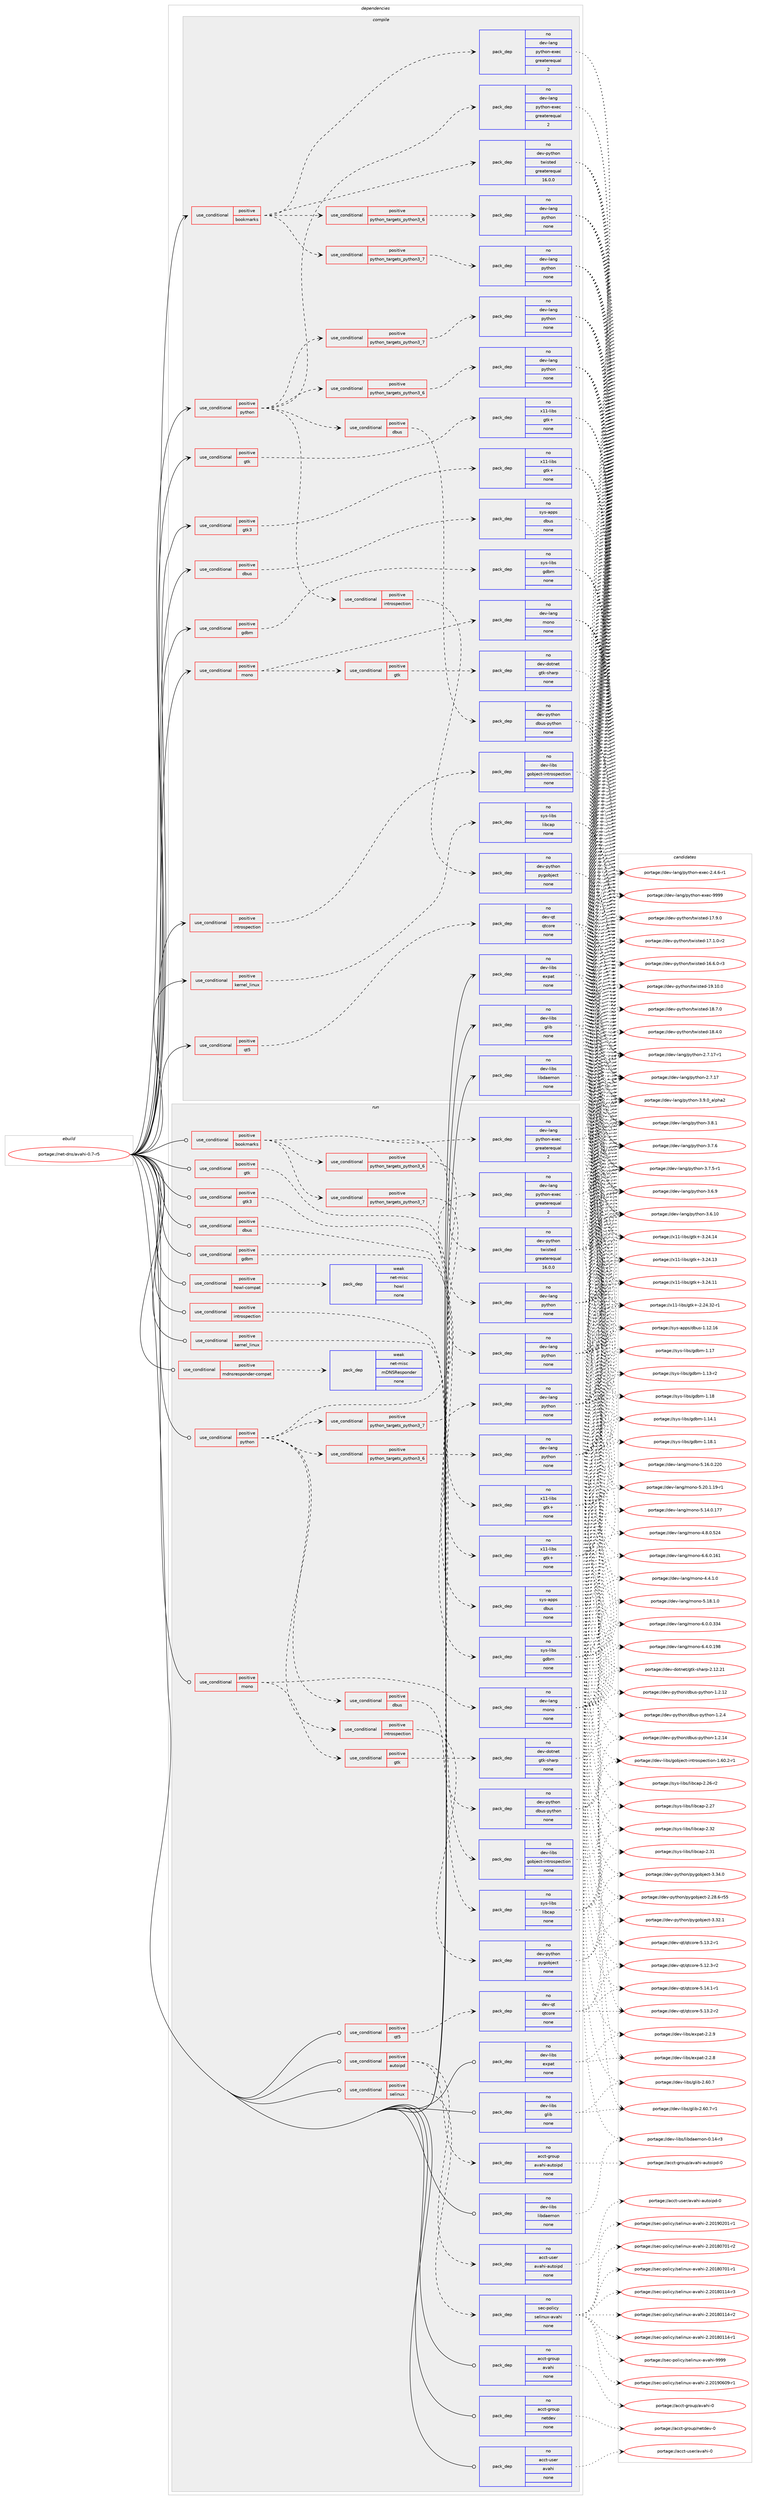 digraph prolog {

# *************
# Graph options
# *************

newrank=true;
concentrate=true;
compound=true;
graph [rankdir=LR,fontname=Helvetica,fontsize=10,ranksep=1.5];#, ranksep=2.5, nodesep=0.2];
edge  [arrowhead=vee];
node  [fontname=Helvetica,fontsize=10];

# **********
# The ebuild
# **********

subgraph cluster_leftcol {
color=gray;
rank=same;
label=<<i>ebuild</i>>;
id [label="portage://net-dns/avahi-0.7-r5", color=red, width=4, href="../net-dns/avahi-0.7-r5.svg"];
}

# ****************
# The dependencies
# ****************

subgraph cluster_midcol {
color=gray;
label=<<i>dependencies</i>>;
subgraph cluster_compile {
fillcolor="#eeeeee";
style=filled;
label=<<i>compile</i>>;
subgraph cond32887 {
dependency148330 [label=<<TABLE BORDER="0" CELLBORDER="1" CELLSPACING="0" CELLPADDING="4"><TR><TD ROWSPAN="3" CELLPADDING="10">use_conditional</TD></TR><TR><TD>positive</TD></TR><TR><TD>bookmarks</TD></TR></TABLE>>, shape=none, color=red];
subgraph cond32888 {
dependency148331 [label=<<TABLE BORDER="0" CELLBORDER="1" CELLSPACING="0" CELLPADDING="4"><TR><TD ROWSPAN="3" CELLPADDING="10">use_conditional</TD></TR><TR><TD>positive</TD></TR><TR><TD>python_targets_python3_6</TD></TR></TABLE>>, shape=none, color=red];
subgraph pack113001 {
dependency148332 [label=<<TABLE BORDER="0" CELLBORDER="1" CELLSPACING="0" CELLPADDING="4" WIDTH="220"><TR><TD ROWSPAN="6" CELLPADDING="30">pack_dep</TD></TR><TR><TD WIDTH="110">no</TD></TR><TR><TD>dev-lang</TD></TR><TR><TD>python</TD></TR><TR><TD>none</TD></TR><TR><TD></TD></TR></TABLE>>, shape=none, color=blue];
}
dependency148331:e -> dependency148332:w [weight=20,style="dashed",arrowhead="vee"];
}
dependency148330:e -> dependency148331:w [weight=20,style="dashed",arrowhead="vee"];
subgraph cond32889 {
dependency148333 [label=<<TABLE BORDER="0" CELLBORDER="1" CELLSPACING="0" CELLPADDING="4"><TR><TD ROWSPAN="3" CELLPADDING="10">use_conditional</TD></TR><TR><TD>positive</TD></TR><TR><TD>python_targets_python3_7</TD></TR></TABLE>>, shape=none, color=red];
subgraph pack113002 {
dependency148334 [label=<<TABLE BORDER="0" CELLBORDER="1" CELLSPACING="0" CELLPADDING="4" WIDTH="220"><TR><TD ROWSPAN="6" CELLPADDING="30">pack_dep</TD></TR><TR><TD WIDTH="110">no</TD></TR><TR><TD>dev-lang</TD></TR><TR><TD>python</TD></TR><TR><TD>none</TD></TR><TR><TD></TD></TR></TABLE>>, shape=none, color=blue];
}
dependency148333:e -> dependency148334:w [weight=20,style="dashed",arrowhead="vee"];
}
dependency148330:e -> dependency148333:w [weight=20,style="dashed",arrowhead="vee"];
subgraph pack113003 {
dependency148335 [label=<<TABLE BORDER="0" CELLBORDER="1" CELLSPACING="0" CELLPADDING="4" WIDTH="220"><TR><TD ROWSPAN="6" CELLPADDING="30">pack_dep</TD></TR><TR><TD WIDTH="110">no</TD></TR><TR><TD>dev-lang</TD></TR><TR><TD>python-exec</TD></TR><TR><TD>greaterequal</TD></TR><TR><TD>2</TD></TR></TABLE>>, shape=none, color=blue];
}
dependency148330:e -> dependency148335:w [weight=20,style="dashed",arrowhead="vee"];
subgraph pack113004 {
dependency148336 [label=<<TABLE BORDER="0" CELLBORDER="1" CELLSPACING="0" CELLPADDING="4" WIDTH="220"><TR><TD ROWSPAN="6" CELLPADDING="30">pack_dep</TD></TR><TR><TD WIDTH="110">no</TD></TR><TR><TD>dev-python</TD></TR><TR><TD>twisted</TD></TR><TR><TD>greaterequal</TD></TR><TR><TD>16.0.0</TD></TR></TABLE>>, shape=none, color=blue];
}
dependency148330:e -> dependency148336:w [weight=20,style="dashed",arrowhead="vee"];
}
id:e -> dependency148330:w [weight=20,style="solid",arrowhead="vee"];
subgraph cond32890 {
dependency148337 [label=<<TABLE BORDER="0" CELLBORDER="1" CELLSPACING="0" CELLPADDING="4"><TR><TD ROWSPAN="3" CELLPADDING="10">use_conditional</TD></TR><TR><TD>positive</TD></TR><TR><TD>dbus</TD></TR></TABLE>>, shape=none, color=red];
subgraph pack113005 {
dependency148338 [label=<<TABLE BORDER="0" CELLBORDER="1" CELLSPACING="0" CELLPADDING="4" WIDTH="220"><TR><TD ROWSPAN="6" CELLPADDING="30">pack_dep</TD></TR><TR><TD WIDTH="110">no</TD></TR><TR><TD>sys-apps</TD></TR><TR><TD>dbus</TD></TR><TR><TD>none</TD></TR><TR><TD></TD></TR></TABLE>>, shape=none, color=blue];
}
dependency148337:e -> dependency148338:w [weight=20,style="dashed",arrowhead="vee"];
}
id:e -> dependency148337:w [weight=20,style="solid",arrowhead="vee"];
subgraph cond32891 {
dependency148339 [label=<<TABLE BORDER="0" CELLBORDER="1" CELLSPACING="0" CELLPADDING="4"><TR><TD ROWSPAN="3" CELLPADDING="10">use_conditional</TD></TR><TR><TD>positive</TD></TR><TR><TD>gdbm</TD></TR></TABLE>>, shape=none, color=red];
subgraph pack113006 {
dependency148340 [label=<<TABLE BORDER="0" CELLBORDER="1" CELLSPACING="0" CELLPADDING="4" WIDTH="220"><TR><TD ROWSPAN="6" CELLPADDING="30">pack_dep</TD></TR><TR><TD WIDTH="110">no</TD></TR><TR><TD>sys-libs</TD></TR><TR><TD>gdbm</TD></TR><TR><TD>none</TD></TR><TR><TD></TD></TR></TABLE>>, shape=none, color=blue];
}
dependency148339:e -> dependency148340:w [weight=20,style="dashed",arrowhead="vee"];
}
id:e -> dependency148339:w [weight=20,style="solid",arrowhead="vee"];
subgraph cond32892 {
dependency148341 [label=<<TABLE BORDER="0" CELLBORDER="1" CELLSPACING="0" CELLPADDING="4"><TR><TD ROWSPAN="3" CELLPADDING="10">use_conditional</TD></TR><TR><TD>positive</TD></TR><TR><TD>gtk</TD></TR></TABLE>>, shape=none, color=red];
subgraph pack113007 {
dependency148342 [label=<<TABLE BORDER="0" CELLBORDER="1" CELLSPACING="0" CELLPADDING="4" WIDTH="220"><TR><TD ROWSPAN="6" CELLPADDING="30">pack_dep</TD></TR><TR><TD WIDTH="110">no</TD></TR><TR><TD>x11-libs</TD></TR><TR><TD>gtk+</TD></TR><TR><TD>none</TD></TR><TR><TD></TD></TR></TABLE>>, shape=none, color=blue];
}
dependency148341:e -> dependency148342:w [weight=20,style="dashed",arrowhead="vee"];
}
id:e -> dependency148341:w [weight=20,style="solid",arrowhead="vee"];
subgraph cond32893 {
dependency148343 [label=<<TABLE BORDER="0" CELLBORDER="1" CELLSPACING="0" CELLPADDING="4"><TR><TD ROWSPAN="3" CELLPADDING="10">use_conditional</TD></TR><TR><TD>positive</TD></TR><TR><TD>gtk3</TD></TR></TABLE>>, shape=none, color=red];
subgraph pack113008 {
dependency148344 [label=<<TABLE BORDER="0" CELLBORDER="1" CELLSPACING="0" CELLPADDING="4" WIDTH="220"><TR><TD ROWSPAN="6" CELLPADDING="30">pack_dep</TD></TR><TR><TD WIDTH="110">no</TD></TR><TR><TD>x11-libs</TD></TR><TR><TD>gtk+</TD></TR><TR><TD>none</TD></TR><TR><TD></TD></TR></TABLE>>, shape=none, color=blue];
}
dependency148343:e -> dependency148344:w [weight=20,style="dashed",arrowhead="vee"];
}
id:e -> dependency148343:w [weight=20,style="solid",arrowhead="vee"];
subgraph cond32894 {
dependency148345 [label=<<TABLE BORDER="0" CELLBORDER="1" CELLSPACING="0" CELLPADDING="4"><TR><TD ROWSPAN="3" CELLPADDING="10">use_conditional</TD></TR><TR><TD>positive</TD></TR><TR><TD>introspection</TD></TR></TABLE>>, shape=none, color=red];
subgraph pack113009 {
dependency148346 [label=<<TABLE BORDER="0" CELLBORDER="1" CELLSPACING="0" CELLPADDING="4" WIDTH="220"><TR><TD ROWSPAN="6" CELLPADDING="30">pack_dep</TD></TR><TR><TD WIDTH="110">no</TD></TR><TR><TD>dev-libs</TD></TR><TR><TD>gobject-introspection</TD></TR><TR><TD>none</TD></TR><TR><TD></TD></TR></TABLE>>, shape=none, color=blue];
}
dependency148345:e -> dependency148346:w [weight=20,style="dashed",arrowhead="vee"];
}
id:e -> dependency148345:w [weight=20,style="solid",arrowhead="vee"];
subgraph cond32895 {
dependency148347 [label=<<TABLE BORDER="0" CELLBORDER="1" CELLSPACING="0" CELLPADDING="4"><TR><TD ROWSPAN="3" CELLPADDING="10">use_conditional</TD></TR><TR><TD>positive</TD></TR><TR><TD>kernel_linux</TD></TR></TABLE>>, shape=none, color=red];
subgraph pack113010 {
dependency148348 [label=<<TABLE BORDER="0" CELLBORDER="1" CELLSPACING="0" CELLPADDING="4" WIDTH="220"><TR><TD ROWSPAN="6" CELLPADDING="30">pack_dep</TD></TR><TR><TD WIDTH="110">no</TD></TR><TR><TD>sys-libs</TD></TR><TR><TD>libcap</TD></TR><TR><TD>none</TD></TR><TR><TD></TD></TR></TABLE>>, shape=none, color=blue];
}
dependency148347:e -> dependency148348:w [weight=20,style="dashed",arrowhead="vee"];
}
id:e -> dependency148347:w [weight=20,style="solid",arrowhead="vee"];
subgraph cond32896 {
dependency148349 [label=<<TABLE BORDER="0" CELLBORDER="1" CELLSPACING="0" CELLPADDING="4"><TR><TD ROWSPAN="3" CELLPADDING="10">use_conditional</TD></TR><TR><TD>positive</TD></TR><TR><TD>mono</TD></TR></TABLE>>, shape=none, color=red];
subgraph pack113011 {
dependency148350 [label=<<TABLE BORDER="0" CELLBORDER="1" CELLSPACING="0" CELLPADDING="4" WIDTH="220"><TR><TD ROWSPAN="6" CELLPADDING="30">pack_dep</TD></TR><TR><TD WIDTH="110">no</TD></TR><TR><TD>dev-lang</TD></TR><TR><TD>mono</TD></TR><TR><TD>none</TD></TR><TR><TD></TD></TR></TABLE>>, shape=none, color=blue];
}
dependency148349:e -> dependency148350:w [weight=20,style="dashed",arrowhead="vee"];
subgraph cond32897 {
dependency148351 [label=<<TABLE BORDER="0" CELLBORDER="1" CELLSPACING="0" CELLPADDING="4"><TR><TD ROWSPAN="3" CELLPADDING="10">use_conditional</TD></TR><TR><TD>positive</TD></TR><TR><TD>gtk</TD></TR></TABLE>>, shape=none, color=red];
subgraph pack113012 {
dependency148352 [label=<<TABLE BORDER="0" CELLBORDER="1" CELLSPACING="0" CELLPADDING="4" WIDTH="220"><TR><TD ROWSPAN="6" CELLPADDING="30">pack_dep</TD></TR><TR><TD WIDTH="110">no</TD></TR><TR><TD>dev-dotnet</TD></TR><TR><TD>gtk-sharp</TD></TR><TR><TD>none</TD></TR><TR><TD></TD></TR></TABLE>>, shape=none, color=blue];
}
dependency148351:e -> dependency148352:w [weight=20,style="dashed",arrowhead="vee"];
}
dependency148349:e -> dependency148351:w [weight=20,style="dashed",arrowhead="vee"];
}
id:e -> dependency148349:w [weight=20,style="solid",arrowhead="vee"];
subgraph cond32898 {
dependency148353 [label=<<TABLE BORDER="0" CELLBORDER="1" CELLSPACING="0" CELLPADDING="4"><TR><TD ROWSPAN="3" CELLPADDING="10">use_conditional</TD></TR><TR><TD>positive</TD></TR><TR><TD>python</TD></TR></TABLE>>, shape=none, color=red];
subgraph cond32899 {
dependency148354 [label=<<TABLE BORDER="0" CELLBORDER="1" CELLSPACING="0" CELLPADDING="4"><TR><TD ROWSPAN="3" CELLPADDING="10">use_conditional</TD></TR><TR><TD>positive</TD></TR><TR><TD>python_targets_python3_6</TD></TR></TABLE>>, shape=none, color=red];
subgraph pack113013 {
dependency148355 [label=<<TABLE BORDER="0" CELLBORDER="1" CELLSPACING="0" CELLPADDING="4" WIDTH="220"><TR><TD ROWSPAN="6" CELLPADDING="30">pack_dep</TD></TR><TR><TD WIDTH="110">no</TD></TR><TR><TD>dev-lang</TD></TR><TR><TD>python</TD></TR><TR><TD>none</TD></TR><TR><TD></TD></TR></TABLE>>, shape=none, color=blue];
}
dependency148354:e -> dependency148355:w [weight=20,style="dashed",arrowhead="vee"];
}
dependency148353:e -> dependency148354:w [weight=20,style="dashed",arrowhead="vee"];
subgraph cond32900 {
dependency148356 [label=<<TABLE BORDER="0" CELLBORDER="1" CELLSPACING="0" CELLPADDING="4"><TR><TD ROWSPAN="3" CELLPADDING="10">use_conditional</TD></TR><TR><TD>positive</TD></TR><TR><TD>python_targets_python3_7</TD></TR></TABLE>>, shape=none, color=red];
subgraph pack113014 {
dependency148357 [label=<<TABLE BORDER="0" CELLBORDER="1" CELLSPACING="0" CELLPADDING="4" WIDTH="220"><TR><TD ROWSPAN="6" CELLPADDING="30">pack_dep</TD></TR><TR><TD WIDTH="110">no</TD></TR><TR><TD>dev-lang</TD></TR><TR><TD>python</TD></TR><TR><TD>none</TD></TR><TR><TD></TD></TR></TABLE>>, shape=none, color=blue];
}
dependency148356:e -> dependency148357:w [weight=20,style="dashed",arrowhead="vee"];
}
dependency148353:e -> dependency148356:w [weight=20,style="dashed",arrowhead="vee"];
subgraph pack113015 {
dependency148358 [label=<<TABLE BORDER="0" CELLBORDER="1" CELLSPACING="0" CELLPADDING="4" WIDTH="220"><TR><TD ROWSPAN="6" CELLPADDING="30">pack_dep</TD></TR><TR><TD WIDTH="110">no</TD></TR><TR><TD>dev-lang</TD></TR><TR><TD>python-exec</TD></TR><TR><TD>greaterequal</TD></TR><TR><TD>2</TD></TR></TABLE>>, shape=none, color=blue];
}
dependency148353:e -> dependency148358:w [weight=20,style="dashed",arrowhead="vee"];
subgraph cond32901 {
dependency148359 [label=<<TABLE BORDER="0" CELLBORDER="1" CELLSPACING="0" CELLPADDING="4"><TR><TD ROWSPAN="3" CELLPADDING="10">use_conditional</TD></TR><TR><TD>positive</TD></TR><TR><TD>dbus</TD></TR></TABLE>>, shape=none, color=red];
subgraph pack113016 {
dependency148360 [label=<<TABLE BORDER="0" CELLBORDER="1" CELLSPACING="0" CELLPADDING="4" WIDTH="220"><TR><TD ROWSPAN="6" CELLPADDING="30">pack_dep</TD></TR><TR><TD WIDTH="110">no</TD></TR><TR><TD>dev-python</TD></TR><TR><TD>dbus-python</TD></TR><TR><TD>none</TD></TR><TR><TD></TD></TR></TABLE>>, shape=none, color=blue];
}
dependency148359:e -> dependency148360:w [weight=20,style="dashed",arrowhead="vee"];
}
dependency148353:e -> dependency148359:w [weight=20,style="dashed",arrowhead="vee"];
subgraph cond32902 {
dependency148361 [label=<<TABLE BORDER="0" CELLBORDER="1" CELLSPACING="0" CELLPADDING="4"><TR><TD ROWSPAN="3" CELLPADDING="10">use_conditional</TD></TR><TR><TD>positive</TD></TR><TR><TD>introspection</TD></TR></TABLE>>, shape=none, color=red];
subgraph pack113017 {
dependency148362 [label=<<TABLE BORDER="0" CELLBORDER="1" CELLSPACING="0" CELLPADDING="4" WIDTH="220"><TR><TD ROWSPAN="6" CELLPADDING="30">pack_dep</TD></TR><TR><TD WIDTH="110">no</TD></TR><TR><TD>dev-python</TD></TR><TR><TD>pygobject</TD></TR><TR><TD>none</TD></TR><TR><TD></TD></TR></TABLE>>, shape=none, color=blue];
}
dependency148361:e -> dependency148362:w [weight=20,style="dashed",arrowhead="vee"];
}
dependency148353:e -> dependency148361:w [weight=20,style="dashed",arrowhead="vee"];
}
id:e -> dependency148353:w [weight=20,style="solid",arrowhead="vee"];
subgraph cond32903 {
dependency148363 [label=<<TABLE BORDER="0" CELLBORDER="1" CELLSPACING="0" CELLPADDING="4"><TR><TD ROWSPAN="3" CELLPADDING="10">use_conditional</TD></TR><TR><TD>positive</TD></TR><TR><TD>qt5</TD></TR></TABLE>>, shape=none, color=red];
subgraph pack113018 {
dependency148364 [label=<<TABLE BORDER="0" CELLBORDER="1" CELLSPACING="0" CELLPADDING="4" WIDTH="220"><TR><TD ROWSPAN="6" CELLPADDING="30">pack_dep</TD></TR><TR><TD WIDTH="110">no</TD></TR><TR><TD>dev-qt</TD></TR><TR><TD>qtcore</TD></TR><TR><TD>none</TD></TR><TR><TD></TD></TR></TABLE>>, shape=none, color=blue];
}
dependency148363:e -> dependency148364:w [weight=20,style="dashed",arrowhead="vee"];
}
id:e -> dependency148363:w [weight=20,style="solid",arrowhead="vee"];
subgraph pack113019 {
dependency148365 [label=<<TABLE BORDER="0" CELLBORDER="1" CELLSPACING="0" CELLPADDING="4" WIDTH="220"><TR><TD ROWSPAN="6" CELLPADDING="30">pack_dep</TD></TR><TR><TD WIDTH="110">no</TD></TR><TR><TD>dev-libs</TD></TR><TR><TD>expat</TD></TR><TR><TD>none</TD></TR><TR><TD></TD></TR></TABLE>>, shape=none, color=blue];
}
id:e -> dependency148365:w [weight=20,style="solid",arrowhead="vee"];
subgraph pack113020 {
dependency148366 [label=<<TABLE BORDER="0" CELLBORDER="1" CELLSPACING="0" CELLPADDING="4" WIDTH="220"><TR><TD ROWSPAN="6" CELLPADDING="30">pack_dep</TD></TR><TR><TD WIDTH="110">no</TD></TR><TR><TD>dev-libs</TD></TR><TR><TD>glib</TD></TR><TR><TD>none</TD></TR><TR><TD></TD></TR></TABLE>>, shape=none, color=blue];
}
id:e -> dependency148366:w [weight=20,style="solid",arrowhead="vee"];
subgraph pack113021 {
dependency148367 [label=<<TABLE BORDER="0" CELLBORDER="1" CELLSPACING="0" CELLPADDING="4" WIDTH="220"><TR><TD ROWSPAN="6" CELLPADDING="30">pack_dep</TD></TR><TR><TD WIDTH="110">no</TD></TR><TR><TD>dev-libs</TD></TR><TR><TD>libdaemon</TD></TR><TR><TD>none</TD></TR><TR><TD></TD></TR></TABLE>>, shape=none, color=blue];
}
id:e -> dependency148367:w [weight=20,style="solid",arrowhead="vee"];
}
subgraph cluster_compileandrun {
fillcolor="#eeeeee";
style=filled;
label=<<i>compile and run</i>>;
}
subgraph cluster_run {
fillcolor="#eeeeee";
style=filled;
label=<<i>run</i>>;
subgraph cond32904 {
dependency148368 [label=<<TABLE BORDER="0" CELLBORDER="1" CELLSPACING="0" CELLPADDING="4"><TR><TD ROWSPAN="3" CELLPADDING="10">use_conditional</TD></TR><TR><TD>positive</TD></TR><TR><TD>autoipd</TD></TR></TABLE>>, shape=none, color=red];
subgraph pack113022 {
dependency148369 [label=<<TABLE BORDER="0" CELLBORDER="1" CELLSPACING="0" CELLPADDING="4" WIDTH="220"><TR><TD ROWSPAN="6" CELLPADDING="30">pack_dep</TD></TR><TR><TD WIDTH="110">no</TD></TR><TR><TD>acct-user</TD></TR><TR><TD>avahi-autoipd</TD></TR><TR><TD>none</TD></TR><TR><TD></TD></TR></TABLE>>, shape=none, color=blue];
}
dependency148368:e -> dependency148369:w [weight=20,style="dashed",arrowhead="vee"];
subgraph pack113023 {
dependency148370 [label=<<TABLE BORDER="0" CELLBORDER="1" CELLSPACING="0" CELLPADDING="4" WIDTH="220"><TR><TD ROWSPAN="6" CELLPADDING="30">pack_dep</TD></TR><TR><TD WIDTH="110">no</TD></TR><TR><TD>acct-group</TD></TR><TR><TD>avahi-autoipd</TD></TR><TR><TD>none</TD></TR><TR><TD></TD></TR></TABLE>>, shape=none, color=blue];
}
dependency148368:e -> dependency148370:w [weight=20,style="dashed",arrowhead="vee"];
}
id:e -> dependency148368:w [weight=20,style="solid",arrowhead="odot"];
subgraph cond32905 {
dependency148371 [label=<<TABLE BORDER="0" CELLBORDER="1" CELLSPACING="0" CELLPADDING="4"><TR><TD ROWSPAN="3" CELLPADDING="10">use_conditional</TD></TR><TR><TD>positive</TD></TR><TR><TD>bookmarks</TD></TR></TABLE>>, shape=none, color=red];
subgraph cond32906 {
dependency148372 [label=<<TABLE BORDER="0" CELLBORDER="1" CELLSPACING="0" CELLPADDING="4"><TR><TD ROWSPAN="3" CELLPADDING="10">use_conditional</TD></TR><TR><TD>positive</TD></TR><TR><TD>python_targets_python3_6</TD></TR></TABLE>>, shape=none, color=red];
subgraph pack113024 {
dependency148373 [label=<<TABLE BORDER="0" CELLBORDER="1" CELLSPACING="0" CELLPADDING="4" WIDTH="220"><TR><TD ROWSPAN="6" CELLPADDING="30">pack_dep</TD></TR><TR><TD WIDTH="110">no</TD></TR><TR><TD>dev-lang</TD></TR><TR><TD>python</TD></TR><TR><TD>none</TD></TR><TR><TD></TD></TR></TABLE>>, shape=none, color=blue];
}
dependency148372:e -> dependency148373:w [weight=20,style="dashed",arrowhead="vee"];
}
dependency148371:e -> dependency148372:w [weight=20,style="dashed",arrowhead="vee"];
subgraph cond32907 {
dependency148374 [label=<<TABLE BORDER="0" CELLBORDER="1" CELLSPACING="0" CELLPADDING="4"><TR><TD ROWSPAN="3" CELLPADDING="10">use_conditional</TD></TR><TR><TD>positive</TD></TR><TR><TD>python_targets_python3_7</TD></TR></TABLE>>, shape=none, color=red];
subgraph pack113025 {
dependency148375 [label=<<TABLE BORDER="0" CELLBORDER="1" CELLSPACING="0" CELLPADDING="4" WIDTH="220"><TR><TD ROWSPAN="6" CELLPADDING="30">pack_dep</TD></TR><TR><TD WIDTH="110">no</TD></TR><TR><TD>dev-lang</TD></TR><TR><TD>python</TD></TR><TR><TD>none</TD></TR><TR><TD></TD></TR></TABLE>>, shape=none, color=blue];
}
dependency148374:e -> dependency148375:w [weight=20,style="dashed",arrowhead="vee"];
}
dependency148371:e -> dependency148374:w [weight=20,style="dashed",arrowhead="vee"];
subgraph pack113026 {
dependency148376 [label=<<TABLE BORDER="0" CELLBORDER="1" CELLSPACING="0" CELLPADDING="4" WIDTH="220"><TR><TD ROWSPAN="6" CELLPADDING="30">pack_dep</TD></TR><TR><TD WIDTH="110">no</TD></TR><TR><TD>dev-lang</TD></TR><TR><TD>python-exec</TD></TR><TR><TD>greaterequal</TD></TR><TR><TD>2</TD></TR></TABLE>>, shape=none, color=blue];
}
dependency148371:e -> dependency148376:w [weight=20,style="dashed",arrowhead="vee"];
subgraph pack113027 {
dependency148377 [label=<<TABLE BORDER="0" CELLBORDER="1" CELLSPACING="0" CELLPADDING="4" WIDTH="220"><TR><TD ROWSPAN="6" CELLPADDING="30">pack_dep</TD></TR><TR><TD WIDTH="110">no</TD></TR><TR><TD>dev-python</TD></TR><TR><TD>twisted</TD></TR><TR><TD>greaterequal</TD></TR><TR><TD>16.0.0</TD></TR></TABLE>>, shape=none, color=blue];
}
dependency148371:e -> dependency148377:w [weight=20,style="dashed",arrowhead="vee"];
}
id:e -> dependency148371:w [weight=20,style="solid",arrowhead="odot"];
subgraph cond32908 {
dependency148378 [label=<<TABLE BORDER="0" CELLBORDER="1" CELLSPACING="0" CELLPADDING="4"><TR><TD ROWSPAN="3" CELLPADDING="10">use_conditional</TD></TR><TR><TD>positive</TD></TR><TR><TD>dbus</TD></TR></TABLE>>, shape=none, color=red];
subgraph pack113028 {
dependency148379 [label=<<TABLE BORDER="0" CELLBORDER="1" CELLSPACING="0" CELLPADDING="4" WIDTH="220"><TR><TD ROWSPAN="6" CELLPADDING="30">pack_dep</TD></TR><TR><TD WIDTH="110">no</TD></TR><TR><TD>sys-apps</TD></TR><TR><TD>dbus</TD></TR><TR><TD>none</TD></TR><TR><TD></TD></TR></TABLE>>, shape=none, color=blue];
}
dependency148378:e -> dependency148379:w [weight=20,style="dashed",arrowhead="vee"];
}
id:e -> dependency148378:w [weight=20,style="solid",arrowhead="odot"];
subgraph cond32909 {
dependency148380 [label=<<TABLE BORDER="0" CELLBORDER="1" CELLSPACING="0" CELLPADDING="4"><TR><TD ROWSPAN="3" CELLPADDING="10">use_conditional</TD></TR><TR><TD>positive</TD></TR><TR><TD>gdbm</TD></TR></TABLE>>, shape=none, color=red];
subgraph pack113029 {
dependency148381 [label=<<TABLE BORDER="0" CELLBORDER="1" CELLSPACING="0" CELLPADDING="4" WIDTH="220"><TR><TD ROWSPAN="6" CELLPADDING="30">pack_dep</TD></TR><TR><TD WIDTH="110">no</TD></TR><TR><TD>sys-libs</TD></TR><TR><TD>gdbm</TD></TR><TR><TD>none</TD></TR><TR><TD></TD></TR></TABLE>>, shape=none, color=blue];
}
dependency148380:e -> dependency148381:w [weight=20,style="dashed",arrowhead="vee"];
}
id:e -> dependency148380:w [weight=20,style="solid",arrowhead="odot"];
subgraph cond32910 {
dependency148382 [label=<<TABLE BORDER="0" CELLBORDER="1" CELLSPACING="0" CELLPADDING="4"><TR><TD ROWSPAN="3" CELLPADDING="10">use_conditional</TD></TR><TR><TD>positive</TD></TR><TR><TD>gtk</TD></TR></TABLE>>, shape=none, color=red];
subgraph pack113030 {
dependency148383 [label=<<TABLE BORDER="0" CELLBORDER="1" CELLSPACING="0" CELLPADDING="4" WIDTH="220"><TR><TD ROWSPAN="6" CELLPADDING="30">pack_dep</TD></TR><TR><TD WIDTH="110">no</TD></TR><TR><TD>x11-libs</TD></TR><TR><TD>gtk+</TD></TR><TR><TD>none</TD></TR><TR><TD></TD></TR></TABLE>>, shape=none, color=blue];
}
dependency148382:e -> dependency148383:w [weight=20,style="dashed",arrowhead="vee"];
}
id:e -> dependency148382:w [weight=20,style="solid",arrowhead="odot"];
subgraph cond32911 {
dependency148384 [label=<<TABLE BORDER="0" CELLBORDER="1" CELLSPACING="0" CELLPADDING="4"><TR><TD ROWSPAN="3" CELLPADDING="10">use_conditional</TD></TR><TR><TD>positive</TD></TR><TR><TD>gtk3</TD></TR></TABLE>>, shape=none, color=red];
subgraph pack113031 {
dependency148385 [label=<<TABLE BORDER="0" CELLBORDER="1" CELLSPACING="0" CELLPADDING="4" WIDTH="220"><TR><TD ROWSPAN="6" CELLPADDING="30">pack_dep</TD></TR><TR><TD WIDTH="110">no</TD></TR><TR><TD>x11-libs</TD></TR><TR><TD>gtk+</TD></TR><TR><TD>none</TD></TR><TR><TD></TD></TR></TABLE>>, shape=none, color=blue];
}
dependency148384:e -> dependency148385:w [weight=20,style="dashed",arrowhead="vee"];
}
id:e -> dependency148384:w [weight=20,style="solid",arrowhead="odot"];
subgraph cond32912 {
dependency148386 [label=<<TABLE BORDER="0" CELLBORDER="1" CELLSPACING="0" CELLPADDING="4"><TR><TD ROWSPAN="3" CELLPADDING="10">use_conditional</TD></TR><TR><TD>positive</TD></TR><TR><TD>howl-compat</TD></TR></TABLE>>, shape=none, color=red];
subgraph pack113032 {
dependency148387 [label=<<TABLE BORDER="0" CELLBORDER="1" CELLSPACING="0" CELLPADDING="4" WIDTH="220"><TR><TD ROWSPAN="6" CELLPADDING="30">pack_dep</TD></TR><TR><TD WIDTH="110">weak</TD></TR><TR><TD>net-misc</TD></TR><TR><TD>howl</TD></TR><TR><TD>none</TD></TR><TR><TD></TD></TR></TABLE>>, shape=none, color=blue];
}
dependency148386:e -> dependency148387:w [weight=20,style="dashed",arrowhead="vee"];
}
id:e -> dependency148386:w [weight=20,style="solid",arrowhead="odot"];
subgraph cond32913 {
dependency148388 [label=<<TABLE BORDER="0" CELLBORDER="1" CELLSPACING="0" CELLPADDING="4"><TR><TD ROWSPAN="3" CELLPADDING="10">use_conditional</TD></TR><TR><TD>positive</TD></TR><TR><TD>introspection</TD></TR></TABLE>>, shape=none, color=red];
subgraph pack113033 {
dependency148389 [label=<<TABLE BORDER="0" CELLBORDER="1" CELLSPACING="0" CELLPADDING="4" WIDTH="220"><TR><TD ROWSPAN="6" CELLPADDING="30">pack_dep</TD></TR><TR><TD WIDTH="110">no</TD></TR><TR><TD>dev-libs</TD></TR><TR><TD>gobject-introspection</TD></TR><TR><TD>none</TD></TR><TR><TD></TD></TR></TABLE>>, shape=none, color=blue];
}
dependency148388:e -> dependency148389:w [weight=20,style="dashed",arrowhead="vee"];
}
id:e -> dependency148388:w [weight=20,style="solid",arrowhead="odot"];
subgraph cond32914 {
dependency148390 [label=<<TABLE BORDER="0" CELLBORDER="1" CELLSPACING="0" CELLPADDING="4"><TR><TD ROWSPAN="3" CELLPADDING="10">use_conditional</TD></TR><TR><TD>positive</TD></TR><TR><TD>kernel_linux</TD></TR></TABLE>>, shape=none, color=red];
subgraph pack113034 {
dependency148391 [label=<<TABLE BORDER="0" CELLBORDER="1" CELLSPACING="0" CELLPADDING="4" WIDTH="220"><TR><TD ROWSPAN="6" CELLPADDING="30">pack_dep</TD></TR><TR><TD WIDTH="110">no</TD></TR><TR><TD>sys-libs</TD></TR><TR><TD>libcap</TD></TR><TR><TD>none</TD></TR><TR><TD></TD></TR></TABLE>>, shape=none, color=blue];
}
dependency148390:e -> dependency148391:w [weight=20,style="dashed",arrowhead="vee"];
}
id:e -> dependency148390:w [weight=20,style="solid",arrowhead="odot"];
subgraph cond32915 {
dependency148392 [label=<<TABLE BORDER="0" CELLBORDER="1" CELLSPACING="0" CELLPADDING="4"><TR><TD ROWSPAN="3" CELLPADDING="10">use_conditional</TD></TR><TR><TD>positive</TD></TR><TR><TD>mdnsresponder-compat</TD></TR></TABLE>>, shape=none, color=red];
subgraph pack113035 {
dependency148393 [label=<<TABLE BORDER="0" CELLBORDER="1" CELLSPACING="0" CELLPADDING="4" WIDTH="220"><TR><TD ROWSPAN="6" CELLPADDING="30">pack_dep</TD></TR><TR><TD WIDTH="110">weak</TD></TR><TR><TD>net-misc</TD></TR><TR><TD>mDNSResponder</TD></TR><TR><TD>none</TD></TR><TR><TD></TD></TR></TABLE>>, shape=none, color=blue];
}
dependency148392:e -> dependency148393:w [weight=20,style="dashed",arrowhead="vee"];
}
id:e -> dependency148392:w [weight=20,style="solid",arrowhead="odot"];
subgraph cond32916 {
dependency148394 [label=<<TABLE BORDER="0" CELLBORDER="1" CELLSPACING="0" CELLPADDING="4"><TR><TD ROWSPAN="3" CELLPADDING="10">use_conditional</TD></TR><TR><TD>positive</TD></TR><TR><TD>mono</TD></TR></TABLE>>, shape=none, color=red];
subgraph pack113036 {
dependency148395 [label=<<TABLE BORDER="0" CELLBORDER="1" CELLSPACING="0" CELLPADDING="4" WIDTH="220"><TR><TD ROWSPAN="6" CELLPADDING="30">pack_dep</TD></TR><TR><TD WIDTH="110">no</TD></TR><TR><TD>dev-lang</TD></TR><TR><TD>mono</TD></TR><TR><TD>none</TD></TR><TR><TD></TD></TR></TABLE>>, shape=none, color=blue];
}
dependency148394:e -> dependency148395:w [weight=20,style="dashed",arrowhead="vee"];
subgraph cond32917 {
dependency148396 [label=<<TABLE BORDER="0" CELLBORDER="1" CELLSPACING="0" CELLPADDING="4"><TR><TD ROWSPAN="3" CELLPADDING="10">use_conditional</TD></TR><TR><TD>positive</TD></TR><TR><TD>gtk</TD></TR></TABLE>>, shape=none, color=red];
subgraph pack113037 {
dependency148397 [label=<<TABLE BORDER="0" CELLBORDER="1" CELLSPACING="0" CELLPADDING="4" WIDTH="220"><TR><TD ROWSPAN="6" CELLPADDING="30">pack_dep</TD></TR><TR><TD WIDTH="110">no</TD></TR><TR><TD>dev-dotnet</TD></TR><TR><TD>gtk-sharp</TD></TR><TR><TD>none</TD></TR><TR><TD></TD></TR></TABLE>>, shape=none, color=blue];
}
dependency148396:e -> dependency148397:w [weight=20,style="dashed",arrowhead="vee"];
}
dependency148394:e -> dependency148396:w [weight=20,style="dashed",arrowhead="vee"];
}
id:e -> dependency148394:w [weight=20,style="solid",arrowhead="odot"];
subgraph cond32918 {
dependency148398 [label=<<TABLE BORDER="0" CELLBORDER="1" CELLSPACING="0" CELLPADDING="4"><TR><TD ROWSPAN="3" CELLPADDING="10">use_conditional</TD></TR><TR><TD>positive</TD></TR><TR><TD>python</TD></TR></TABLE>>, shape=none, color=red];
subgraph cond32919 {
dependency148399 [label=<<TABLE BORDER="0" CELLBORDER="1" CELLSPACING="0" CELLPADDING="4"><TR><TD ROWSPAN="3" CELLPADDING="10">use_conditional</TD></TR><TR><TD>positive</TD></TR><TR><TD>python_targets_python3_6</TD></TR></TABLE>>, shape=none, color=red];
subgraph pack113038 {
dependency148400 [label=<<TABLE BORDER="0" CELLBORDER="1" CELLSPACING="0" CELLPADDING="4" WIDTH="220"><TR><TD ROWSPAN="6" CELLPADDING="30">pack_dep</TD></TR><TR><TD WIDTH="110">no</TD></TR><TR><TD>dev-lang</TD></TR><TR><TD>python</TD></TR><TR><TD>none</TD></TR><TR><TD></TD></TR></TABLE>>, shape=none, color=blue];
}
dependency148399:e -> dependency148400:w [weight=20,style="dashed",arrowhead="vee"];
}
dependency148398:e -> dependency148399:w [weight=20,style="dashed",arrowhead="vee"];
subgraph cond32920 {
dependency148401 [label=<<TABLE BORDER="0" CELLBORDER="1" CELLSPACING="0" CELLPADDING="4"><TR><TD ROWSPAN="3" CELLPADDING="10">use_conditional</TD></TR><TR><TD>positive</TD></TR><TR><TD>python_targets_python3_7</TD></TR></TABLE>>, shape=none, color=red];
subgraph pack113039 {
dependency148402 [label=<<TABLE BORDER="0" CELLBORDER="1" CELLSPACING="0" CELLPADDING="4" WIDTH="220"><TR><TD ROWSPAN="6" CELLPADDING="30">pack_dep</TD></TR><TR><TD WIDTH="110">no</TD></TR><TR><TD>dev-lang</TD></TR><TR><TD>python</TD></TR><TR><TD>none</TD></TR><TR><TD></TD></TR></TABLE>>, shape=none, color=blue];
}
dependency148401:e -> dependency148402:w [weight=20,style="dashed",arrowhead="vee"];
}
dependency148398:e -> dependency148401:w [weight=20,style="dashed",arrowhead="vee"];
subgraph pack113040 {
dependency148403 [label=<<TABLE BORDER="0" CELLBORDER="1" CELLSPACING="0" CELLPADDING="4" WIDTH="220"><TR><TD ROWSPAN="6" CELLPADDING="30">pack_dep</TD></TR><TR><TD WIDTH="110">no</TD></TR><TR><TD>dev-lang</TD></TR><TR><TD>python-exec</TD></TR><TR><TD>greaterequal</TD></TR><TR><TD>2</TD></TR></TABLE>>, shape=none, color=blue];
}
dependency148398:e -> dependency148403:w [weight=20,style="dashed",arrowhead="vee"];
subgraph cond32921 {
dependency148404 [label=<<TABLE BORDER="0" CELLBORDER="1" CELLSPACING="0" CELLPADDING="4"><TR><TD ROWSPAN="3" CELLPADDING="10">use_conditional</TD></TR><TR><TD>positive</TD></TR><TR><TD>dbus</TD></TR></TABLE>>, shape=none, color=red];
subgraph pack113041 {
dependency148405 [label=<<TABLE BORDER="0" CELLBORDER="1" CELLSPACING="0" CELLPADDING="4" WIDTH="220"><TR><TD ROWSPAN="6" CELLPADDING="30">pack_dep</TD></TR><TR><TD WIDTH="110">no</TD></TR><TR><TD>dev-python</TD></TR><TR><TD>dbus-python</TD></TR><TR><TD>none</TD></TR><TR><TD></TD></TR></TABLE>>, shape=none, color=blue];
}
dependency148404:e -> dependency148405:w [weight=20,style="dashed",arrowhead="vee"];
}
dependency148398:e -> dependency148404:w [weight=20,style="dashed",arrowhead="vee"];
subgraph cond32922 {
dependency148406 [label=<<TABLE BORDER="0" CELLBORDER="1" CELLSPACING="0" CELLPADDING="4"><TR><TD ROWSPAN="3" CELLPADDING="10">use_conditional</TD></TR><TR><TD>positive</TD></TR><TR><TD>introspection</TD></TR></TABLE>>, shape=none, color=red];
subgraph pack113042 {
dependency148407 [label=<<TABLE BORDER="0" CELLBORDER="1" CELLSPACING="0" CELLPADDING="4" WIDTH="220"><TR><TD ROWSPAN="6" CELLPADDING="30">pack_dep</TD></TR><TR><TD WIDTH="110">no</TD></TR><TR><TD>dev-python</TD></TR><TR><TD>pygobject</TD></TR><TR><TD>none</TD></TR><TR><TD></TD></TR></TABLE>>, shape=none, color=blue];
}
dependency148406:e -> dependency148407:w [weight=20,style="dashed",arrowhead="vee"];
}
dependency148398:e -> dependency148406:w [weight=20,style="dashed",arrowhead="vee"];
}
id:e -> dependency148398:w [weight=20,style="solid",arrowhead="odot"];
subgraph cond32923 {
dependency148408 [label=<<TABLE BORDER="0" CELLBORDER="1" CELLSPACING="0" CELLPADDING="4"><TR><TD ROWSPAN="3" CELLPADDING="10">use_conditional</TD></TR><TR><TD>positive</TD></TR><TR><TD>qt5</TD></TR></TABLE>>, shape=none, color=red];
subgraph pack113043 {
dependency148409 [label=<<TABLE BORDER="0" CELLBORDER="1" CELLSPACING="0" CELLPADDING="4" WIDTH="220"><TR><TD ROWSPAN="6" CELLPADDING="30">pack_dep</TD></TR><TR><TD WIDTH="110">no</TD></TR><TR><TD>dev-qt</TD></TR><TR><TD>qtcore</TD></TR><TR><TD>none</TD></TR><TR><TD></TD></TR></TABLE>>, shape=none, color=blue];
}
dependency148408:e -> dependency148409:w [weight=20,style="dashed",arrowhead="vee"];
}
id:e -> dependency148408:w [weight=20,style="solid",arrowhead="odot"];
subgraph cond32924 {
dependency148410 [label=<<TABLE BORDER="0" CELLBORDER="1" CELLSPACING="0" CELLPADDING="4"><TR><TD ROWSPAN="3" CELLPADDING="10">use_conditional</TD></TR><TR><TD>positive</TD></TR><TR><TD>selinux</TD></TR></TABLE>>, shape=none, color=red];
subgraph pack113044 {
dependency148411 [label=<<TABLE BORDER="0" CELLBORDER="1" CELLSPACING="0" CELLPADDING="4" WIDTH="220"><TR><TD ROWSPAN="6" CELLPADDING="30">pack_dep</TD></TR><TR><TD WIDTH="110">no</TD></TR><TR><TD>sec-policy</TD></TR><TR><TD>selinux-avahi</TD></TR><TR><TD>none</TD></TR><TR><TD></TD></TR></TABLE>>, shape=none, color=blue];
}
dependency148410:e -> dependency148411:w [weight=20,style="dashed",arrowhead="vee"];
}
id:e -> dependency148410:w [weight=20,style="solid",arrowhead="odot"];
subgraph pack113045 {
dependency148412 [label=<<TABLE BORDER="0" CELLBORDER="1" CELLSPACING="0" CELLPADDING="4" WIDTH="220"><TR><TD ROWSPAN="6" CELLPADDING="30">pack_dep</TD></TR><TR><TD WIDTH="110">no</TD></TR><TR><TD>acct-group</TD></TR><TR><TD>avahi</TD></TR><TR><TD>none</TD></TR><TR><TD></TD></TR></TABLE>>, shape=none, color=blue];
}
id:e -> dependency148412:w [weight=20,style="solid",arrowhead="odot"];
subgraph pack113046 {
dependency148413 [label=<<TABLE BORDER="0" CELLBORDER="1" CELLSPACING="0" CELLPADDING="4" WIDTH="220"><TR><TD ROWSPAN="6" CELLPADDING="30">pack_dep</TD></TR><TR><TD WIDTH="110">no</TD></TR><TR><TD>acct-group</TD></TR><TR><TD>netdev</TD></TR><TR><TD>none</TD></TR><TR><TD></TD></TR></TABLE>>, shape=none, color=blue];
}
id:e -> dependency148413:w [weight=20,style="solid",arrowhead="odot"];
subgraph pack113047 {
dependency148414 [label=<<TABLE BORDER="0" CELLBORDER="1" CELLSPACING="0" CELLPADDING="4" WIDTH="220"><TR><TD ROWSPAN="6" CELLPADDING="30">pack_dep</TD></TR><TR><TD WIDTH="110">no</TD></TR><TR><TD>acct-user</TD></TR><TR><TD>avahi</TD></TR><TR><TD>none</TD></TR><TR><TD></TD></TR></TABLE>>, shape=none, color=blue];
}
id:e -> dependency148414:w [weight=20,style="solid",arrowhead="odot"];
subgraph pack113048 {
dependency148415 [label=<<TABLE BORDER="0" CELLBORDER="1" CELLSPACING="0" CELLPADDING="4" WIDTH="220"><TR><TD ROWSPAN="6" CELLPADDING="30">pack_dep</TD></TR><TR><TD WIDTH="110">no</TD></TR><TR><TD>dev-libs</TD></TR><TR><TD>expat</TD></TR><TR><TD>none</TD></TR><TR><TD></TD></TR></TABLE>>, shape=none, color=blue];
}
id:e -> dependency148415:w [weight=20,style="solid",arrowhead="odot"];
subgraph pack113049 {
dependency148416 [label=<<TABLE BORDER="0" CELLBORDER="1" CELLSPACING="0" CELLPADDING="4" WIDTH="220"><TR><TD ROWSPAN="6" CELLPADDING="30">pack_dep</TD></TR><TR><TD WIDTH="110">no</TD></TR><TR><TD>dev-libs</TD></TR><TR><TD>glib</TD></TR><TR><TD>none</TD></TR><TR><TD></TD></TR></TABLE>>, shape=none, color=blue];
}
id:e -> dependency148416:w [weight=20,style="solid",arrowhead="odot"];
subgraph pack113050 {
dependency148417 [label=<<TABLE BORDER="0" CELLBORDER="1" CELLSPACING="0" CELLPADDING="4" WIDTH="220"><TR><TD ROWSPAN="6" CELLPADDING="30">pack_dep</TD></TR><TR><TD WIDTH="110">no</TD></TR><TR><TD>dev-libs</TD></TR><TR><TD>libdaemon</TD></TR><TR><TD>none</TD></TR><TR><TD></TD></TR></TABLE>>, shape=none, color=blue];
}
id:e -> dependency148417:w [weight=20,style="solid",arrowhead="odot"];
}
}

# **************
# The candidates
# **************

subgraph cluster_choices {
rank=same;
color=gray;
label=<<i>candidates</i>>;

subgraph choice113001 {
color=black;
nodesep=1;
choice10010111845108971101034711212111610411111045514657464895971081121049750 [label="portage://dev-lang/python-3.9.0_alpha2", color=red, width=4,href="../dev-lang/python-3.9.0_alpha2.svg"];
choice100101118451089711010347112121116104111110455146564649 [label="portage://dev-lang/python-3.8.1", color=red, width=4,href="../dev-lang/python-3.8.1.svg"];
choice100101118451089711010347112121116104111110455146554654 [label="portage://dev-lang/python-3.7.6", color=red, width=4,href="../dev-lang/python-3.7.6.svg"];
choice1001011184510897110103471121211161041111104551465546534511449 [label="portage://dev-lang/python-3.7.5-r1", color=red, width=4,href="../dev-lang/python-3.7.5-r1.svg"];
choice100101118451089711010347112121116104111110455146544657 [label="portage://dev-lang/python-3.6.9", color=red, width=4,href="../dev-lang/python-3.6.9.svg"];
choice10010111845108971101034711212111610411111045514654464948 [label="portage://dev-lang/python-3.6.10", color=red, width=4,href="../dev-lang/python-3.6.10.svg"];
choice100101118451089711010347112121116104111110455046554649554511449 [label="portage://dev-lang/python-2.7.17-r1", color=red, width=4,href="../dev-lang/python-2.7.17-r1.svg"];
choice10010111845108971101034711212111610411111045504655464955 [label="portage://dev-lang/python-2.7.17", color=red, width=4,href="../dev-lang/python-2.7.17.svg"];
dependency148332:e -> choice10010111845108971101034711212111610411111045514657464895971081121049750:w [style=dotted,weight="100"];
dependency148332:e -> choice100101118451089711010347112121116104111110455146564649:w [style=dotted,weight="100"];
dependency148332:e -> choice100101118451089711010347112121116104111110455146554654:w [style=dotted,weight="100"];
dependency148332:e -> choice1001011184510897110103471121211161041111104551465546534511449:w [style=dotted,weight="100"];
dependency148332:e -> choice100101118451089711010347112121116104111110455146544657:w [style=dotted,weight="100"];
dependency148332:e -> choice10010111845108971101034711212111610411111045514654464948:w [style=dotted,weight="100"];
dependency148332:e -> choice100101118451089711010347112121116104111110455046554649554511449:w [style=dotted,weight="100"];
dependency148332:e -> choice10010111845108971101034711212111610411111045504655464955:w [style=dotted,weight="100"];
}
subgraph choice113002 {
color=black;
nodesep=1;
choice10010111845108971101034711212111610411111045514657464895971081121049750 [label="portage://dev-lang/python-3.9.0_alpha2", color=red, width=4,href="../dev-lang/python-3.9.0_alpha2.svg"];
choice100101118451089711010347112121116104111110455146564649 [label="portage://dev-lang/python-3.8.1", color=red, width=4,href="../dev-lang/python-3.8.1.svg"];
choice100101118451089711010347112121116104111110455146554654 [label="portage://dev-lang/python-3.7.6", color=red, width=4,href="../dev-lang/python-3.7.6.svg"];
choice1001011184510897110103471121211161041111104551465546534511449 [label="portage://dev-lang/python-3.7.5-r1", color=red, width=4,href="../dev-lang/python-3.7.5-r1.svg"];
choice100101118451089711010347112121116104111110455146544657 [label="portage://dev-lang/python-3.6.9", color=red, width=4,href="../dev-lang/python-3.6.9.svg"];
choice10010111845108971101034711212111610411111045514654464948 [label="portage://dev-lang/python-3.6.10", color=red, width=4,href="../dev-lang/python-3.6.10.svg"];
choice100101118451089711010347112121116104111110455046554649554511449 [label="portage://dev-lang/python-2.7.17-r1", color=red, width=4,href="../dev-lang/python-2.7.17-r1.svg"];
choice10010111845108971101034711212111610411111045504655464955 [label="portage://dev-lang/python-2.7.17", color=red, width=4,href="../dev-lang/python-2.7.17.svg"];
dependency148334:e -> choice10010111845108971101034711212111610411111045514657464895971081121049750:w [style=dotted,weight="100"];
dependency148334:e -> choice100101118451089711010347112121116104111110455146564649:w [style=dotted,weight="100"];
dependency148334:e -> choice100101118451089711010347112121116104111110455146554654:w [style=dotted,weight="100"];
dependency148334:e -> choice1001011184510897110103471121211161041111104551465546534511449:w [style=dotted,weight="100"];
dependency148334:e -> choice100101118451089711010347112121116104111110455146544657:w [style=dotted,weight="100"];
dependency148334:e -> choice10010111845108971101034711212111610411111045514654464948:w [style=dotted,weight="100"];
dependency148334:e -> choice100101118451089711010347112121116104111110455046554649554511449:w [style=dotted,weight="100"];
dependency148334:e -> choice10010111845108971101034711212111610411111045504655464955:w [style=dotted,weight="100"];
}
subgraph choice113003 {
color=black;
nodesep=1;
choice10010111845108971101034711212111610411111045101120101994557575757 [label="portage://dev-lang/python-exec-9999", color=red, width=4,href="../dev-lang/python-exec-9999.svg"];
choice10010111845108971101034711212111610411111045101120101994550465246544511449 [label="portage://dev-lang/python-exec-2.4.6-r1", color=red, width=4,href="../dev-lang/python-exec-2.4.6-r1.svg"];
dependency148335:e -> choice10010111845108971101034711212111610411111045101120101994557575757:w [style=dotted,weight="100"];
dependency148335:e -> choice10010111845108971101034711212111610411111045101120101994550465246544511449:w [style=dotted,weight="100"];
}
subgraph choice113004 {
color=black;
nodesep=1;
choice10010111845112121116104111110471161191051151161011004549574649484648 [label="portage://dev-python/twisted-19.10.0", color=red, width=4,href="../dev-python/twisted-19.10.0.svg"];
choice100101118451121211161041111104711611910511511610110045495646554648 [label="portage://dev-python/twisted-18.7.0", color=red, width=4,href="../dev-python/twisted-18.7.0.svg"];
choice100101118451121211161041111104711611910511511610110045495646524648 [label="portage://dev-python/twisted-18.4.0", color=red, width=4,href="../dev-python/twisted-18.4.0.svg"];
choice100101118451121211161041111104711611910511511610110045495546574648 [label="portage://dev-python/twisted-17.9.0", color=red, width=4,href="../dev-python/twisted-17.9.0.svg"];
choice1001011184511212111610411111047116119105115116101100454955464946484511450 [label="portage://dev-python/twisted-17.1.0-r2", color=red, width=4,href="../dev-python/twisted-17.1.0-r2.svg"];
choice1001011184511212111610411111047116119105115116101100454954465446484511451 [label="portage://dev-python/twisted-16.6.0-r3", color=red, width=4,href="../dev-python/twisted-16.6.0-r3.svg"];
dependency148336:e -> choice10010111845112121116104111110471161191051151161011004549574649484648:w [style=dotted,weight="100"];
dependency148336:e -> choice100101118451121211161041111104711611910511511610110045495646554648:w [style=dotted,weight="100"];
dependency148336:e -> choice100101118451121211161041111104711611910511511610110045495646524648:w [style=dotted,weight="100"];
dependency148336:e -> choice100101118451121211161041111104711611910511511610110045495546574648:w [style=dotted,weight="100"];
dependency148336:e -> choice1001011184511212111610411111047116119105115116101100454955464946484511450:w [style=dotted,weight="100"];
dependency148336:e -> choice1001011184511212111610411111047116119105115116101100454954465446484511451:w [style=dotted,weight="100"];
}
subgraph choice113005 {
color=black;
nodesep=1;
choice115121115459711211211547100981171154549464950464954 [label="portage://sys-apps/dbus-1.12.16", color=red, width=4,href="../sys-apps/dbus-1.12.16.svg"];
dependency148338:e -> choice115121115459711211211547100981171154549464950464954:w [style=dotted,weight="100"];
}
subgraph choice113006 {
color=black;
nodesep=1;
choice1151211154510810598115471031009810945494649564649 [label="portage://sys-libs/gdbm-1.18.1", color=red, width=4,href="../sys-libs/gdbm-1.18.1.svg"];
choice115121115451081059811547103100981094549464956 [label="portage://sys-libs/gdbm-1.18", color=red, width=4,href="../sys-libs/gdbm-1.18.svg"];
choice115121115451081059811547103100981094549464955 [label="portage://sys-libs/gdbm-1.17", color=red, width=4,href="../sys-libs/gdbm-1.17.svg"];
choice1151211154510810598115471031009810945494649524649 [label="portage://sys-libs/gdbm-1.14.1", color=red, width=4,href="../sys-libs/gdbm-1.14.1.svg"];
choice1151211154510810598115471031009810945494649514511450 [label="portage://sys-libs/gdbm-1.13-r2", color=red, width=4,href="../sys-libs/gdbm-1.13-r2.svg"];
dependency148340:e -> choice1151211154510810598115471031009810945494649564649:w [style=dotted,weight="100"];
dependency148340:e -> choice115121115451081059811547103100981094549464956:w [style=dotted,weight="100"];
dependency148340:e -> choice115121115451081059811547103100981094549464955:w [style=dotted,weight="100"];
dependency148340:e -> choice1151211154510810598115471031009810945494649524649:w [style=dotted,weight="100"];
dependency148340:e -> choice1151211154510810598115471031009810945494649514511450:w [style=dotted,weight="100"];
}
subgraph choice113007 {
color=black;
nodesep=1;
choice1204949451081059811547103116107434551465052464952 [label="portage://x11-libs/gtk+-3.24.14", color=red, width=4,href="../x11-libs/gtk+-3.24.14.svg"];
choice1204949451081059811547103116107434551465052464951 [label="portage://x11-libs/gtk+-3.24.13", color=red, width=4,href="../x11-libs/gtk+-3.24.13.svg"];
choice1204949451081059811547103116107434551465052464949 [label="portage://x11-libs/gtk+-3.24.11", color=red, width=4,href="../x11-libs/gtk+-3.24.11.svg"];
choice12049494510810598115471031161074345504650524651504511449 [label="portage://x11-libs/gtk+-2.24.32-r1", color=red, width=4,href="../x11-libs/gtk+-2.24.32-r1.svg"];
dependency148342:e -> choice1204949451081059811547103116107434551465052464952:w [style=dotted,weight="100"];
dependency148342:e -> choice1204949451081059811547103116107434551465052464951:w [style=dotted,weight="100"];
dependency148342:e -> choice1204949451081059811547103116107434551465052464949:w [style=dotted,weight="100"];
dependency148342:e -> choice12049494510810598115471031161074345504650524651504511449:w [style=dotted,weight="100"];
}
subgraph choice113008 {
color=black;
nodesep=1;
choice1204949451081059811547103116107434551465052464952 [label="portage://x11-libs/gtk+-3.24.14", color=red, width=4,href="../x11-libs/gtk+-3.24.14.svg"];
choice1204949451081059811547103116107434551465052464951 [label="portage://x11-libs/gtk+-3.24.13", color=red, width=4,href="../x11-libs/gtk+-3.24.13.svg"];
choice1204949451081059811547103116107434551465052464949 [label="portage://x11-libs/gtk+-3.24.11", color=red, width=4,href="../x11-libs/gtk+-3.24.11.svg"];
choice12049494510810598115471031161074345504650524651504511449 [label="portage://x11-libs/gtk+-2.24.32-r1", color=red, width=4,href="../x11-libs/gtk+-2.24.32-r1.svg"];
dependency148344:e -> choice1204949451081059811547103116107434551465052464952:w [style=dotted,weight="100"];
dependency148344:e -> choice1204949451081059811547103116107434551465052464951:w [style=dotted,weight="100"];
dependency148344:e -> choice1204949451081059811547103116107434551465052464949:w [style=dotted,weight="100"];
dependency148344:e -> choice12049494510810598115471031161074345504650524651504511449:w [style=dotted,weight="100"];
}
subgraph choice113009 {
color=black;
nodesep=1;
choice10010111845108105981154710311198106101991164510511011611411111511210199116105111110454946544846504511449 [label="portage://dev-libs/gobject-introspection-1.60.2-r1", color=red, width=4,href="../dev-libs/gobject-introspection-1.60.2-r1.svg"];
dependency148346:e -> choice10010111845108105981154710311198106101991164510511011611411111511210199116105111110454946544846504511449:w [style=dotted,weight="100"];
}
subgraph choice113010 {
color=black;
nodesep=1;
choice1151211154510810598115471081059899971124550465150 [label="portage://sys-libs/libcap-2.32", color=red, width=4,href="../sys-libs/libcap-2.32.svg"];
choice1151211154510810598115471081059899971124550465149 [label="portage://sys-libs/libcap-2.31", color=red, width=4,href="../sys-libs/libcap-2.31.svg"];
choice1151211154510810598115471081059899971124550465055 [label="portage://sys-libs/libcap-2.27", color=red, width=4,href="../sys-libs/libcap-2.27.svg"];
choice11512111545108105981154710810598999711245504650544511450 [label="portage://sys-libs/libcap-2.26-r2", color=red, width=4,href="../sys-libs/libcap-2.26-r2.svg"];
dependency148348:e -> choice1151211154510810598115471081059899971124550465150:w [style=dotted,weight="100"];
dependency148348:e -> choice1151211154510810598115471081059899971124550465149:w [style=dotted,weight="100"];
dependency148348:e -> choice1151211154510810598115471081059899971124550465055:w [style=dotted,weight="100"];
dependency148348:e -> choice11512111545108105981154710810598999711245504650544511450:w [style=dotted,weight="100"];
}
subgraph choice113011 {
color=black;
nodesep=1;
choice10010111845108971101034710911111011145544654464846495449 [label="portage://dev-lang/mono-6.6.0.161", color=red, width=4,href="../dev-lang/mono-6.6.0.161.svg"];
choice10010111845108971101034710911111011145544652464846495756 [label="portage://dev-lang/mono-6.4.0.198", color=red, width=4,href="../dev-lang/mono-6.4.0.198.svg"];
choice10010111845108971101034710911111011145544648464846515152 [label="portage://dev-lang/mono-6.0.0.334", color=red, width=4,href="../dev-lang/mono-6.0.0.334.svg"];
choice100101118451089711010347109111110111455346504846494649574511449 [label="portage://dev-lang/mono-5.20.1.19-r1", color=red, width=4,href="../dev-lang/mono-5.20.1.19-r1.svg"];
choice100101118451089711010347109111110111455346495646494648 [label="portage://dev-lang/mono-5.18.1.0", color=red, width=4,href="../dev-lang/mono-5.18.1.0.svg"];
choice1001011184510897110103471091111101114553464954464846505048 [label="portage://dev-lang/mono-5.16.0.220", color=red, width=4,href="../dev-lang/mono-5.16.0.220.svg"];
choice1001011184510897110103471091111101114553464952464846495555 [label="portage://dev-lang/mono-5.14.0.177", color=red, width=4,href="../dev-lang/mono-5.14.0.177.svg"];
choice10010111845108971101034710911111011145524656464846535052 [label="portage://dev-lang/mono-4.8.0.524", color=red, width=4,href="../dev-lang/mono-4.8.0.524.svg"];
choice1001011184510897110103471091111101114552465246494648 [label="portage://dev-lang/mono-4.4.1.0", color=red, width=4,href="../dev-lang/mono-4.4.1.0.svg"];
dependency148350:e -> choice10010111845108971101034710911111011145544654464846495449:w [style=dotted,weight="100"];
dependency148350:e -> choice10010111845108971101034710911111011145544652464846495756:w [style=dotted,weight="100"];
dependency148350:e -> choice10010111845108971101034710911111011145544648464846515152:w [style=dotted,weight="100"];
dependency148350:e -> choice100101118451089711010347109111110111455346504846494649574511449:w [style=dotted,weight="100"];
dependency148350:e -> choice100101118451089711010347109111110111455346495646494648:w [style=dotted,weight="100"];
dependency148350:e -> choice1001011184510897110103471091111101114553464954464846505048:w [style=dotted,weight="100"];
dependency148350:e -> choice1001011184510897110103471091111101114553464952464846495555:w [style=dotted,weight="100"];
dependency148350:e -> choice10010111845108971101034710911111011145524656464846535052:w [style=dotted,weight="100"];
dependency148350:e -> choice1001011184510897110103471091111101114552465246494648:w [style=dotted,weight="100"];
}
subgraph choice113012 {
color=black;
nodesep=1;
choice100101118451001111161101011164710311610745115104971141124550464950465049 [label="portage://dev-dotnet/gtk-sharp-2.12.21", color=red, width=4,href="../dev-dotnet/gtk-sharp-2.12.21.svg"];
dependency148352:e -> choice100101118451001111161101011164710311610745115104971141124550464950465049:w [style=dotted,weight="100"];
}
subgraph choice113013 {
color=black;
nodesep=1;
choice10010111845108971101034711212111610411111045514657464895971081121049750 [label="portage://dev-lang/python-3.9.0_alpha2", color=red, width=4,href="../dev-lang/python-3.9.0_alpha2.svg"];
choice100101118451089711010347112121116104111110455146564649 [label="portage://dev-lang/python-3.8.1", color=red, width=4,href="../dev-lang/python-3.8.1.svg"];
choice100101118451089711010347112121116104111110455146554654 [label="portage://dev-lang/python-3.7.6", color=red, width=4,href="../dev-lang/python-3.7.6.svg"];
choice1001011184510897110103471121211161041111104551465546534511449 [label="portage://dev-lang/python-3.7.5-r1", color=red, width=4,href="../dev-lang/python-3.7.5-r1.svg"];
choice100101118451089711010347112121116104111110455146544657 [label="portage://dev-lang/python-3.6.9", color=red, width=4,href="../dev-lang/python-3.6.9.svg"];
choice10010111845108971101034711212111610411111045514654464948 [label="portage://dev-lang/python-3.6.10", color=red, width=4,href="../dev-lang/python-3.6.10.svg"];
choice100101118451089711010347112121116104111110455046554649554511449 [label="portage://dev-lang/python-2.7.17-r1", color=red, width=4,href="../dev-lang/python-2.7.17-r1.svg"];
choice10010111845108971101034711212111610411111045504655464955 [label="portage://dev-lang/python-2.7.17", color=red, width=4,href="../dev-lang/python-2.7.17.svg"];
dependency148355:e -> choice10010111845108971101034711212111610411111045514657464895971081121049750:w [style=dotted,weight="100"];
dependency148355:e -> choice100101118451089711010347112121116104111110455146564649:w [style=dotted,weight="100"];
dependency148355:e -> choice100101118451089711010347112121116104111110455146554654:w [style=dotted,weight="100"];
dependency148355:e -> choice1001011184510897110103471121211161041111104551465546534511449:w [style=dotted,weight="100"];
dependency148355:e -> choice100101118451089711010347112121116104111110455146544657:w [style=dotted,weight="100"];
dependency148355:e -> choice10010111845108971101034711212111610411111045514654464948:w [style=dotted,weight="100"];
dependency148355:e -> choice100101118451089711010347112121116104111110455046554649554511449:w [style=dotted,weight="100"];
dependency148355:e -> choice10010111845108971101034711212111610411111045504655464955:w [style=dotted,weight="100"];
}
subgraph choice113014 {
color=black;
nodesep=1;
choice10010111845108971101034711212111610411111045514657464895971081121049750 [label="portage://dev-lang/python-3.9.0_alpha2", color=red, width=4,href="../dev-lang/python-3.9.0_alpha2.svg"];
choice100101118451089711010347112121116104111110455146564649 [label="portage://dev-lang/python-3.8.1", color=red, width=4,href="../dev-lang/python-3.8.1.svg"];
choice100101118451089711010347112121116104111110455146554654 [label="portage://dev-lang/python-3.7.6", color=red, width=4,href="../dev-lang/python-3.7.6.svg"];
choice1001011184510897110103471121211161041111104551465546534511449 [label="portage://dev-lang/python-3.7.5-r1", color=red, width=4,href="../dev-lang/python-3.7.5-r1.svg"];
choice100101118451089711010347112121116104111110455146544657 [label="portage://dev-lang/python-3.6.9", color=red, width=4,href="../dev-lang/python-3.6.9.svg"];
choice10010111845108971101034711212111610411111045514654464948 [label="portage://dev-lang/python-3.6.10", color=red, width=4,href="../dev-lang/python-3.6.10.svg"];
choice100101118451089711010347112121116104111110455046554649554511449 [label="portage://dev-lang/python-2.7.17-r1", color=red, width=4,href="../dev-lang/python-2.7.17-r1.svg"];
choice10010111845108971101034711212111610411111045504655464955 [label="portage://dev-lang/python-2.7.17", color=red, width=4,href="../dev-lang/python-2.7.17.svg"];
dependency148357:e -> choice10010111845108971101034711212111610411111045514657464895971081121049750:w [style=dotted,weight="100"];
dependency148357:e -> choice100101118451089711010347112121116104111110455146564649:w [style=dotted,weight="100"];
dependency148357:e -> choice100101118451089711010347112121116104111110455146554654:w [style=dotted,weight="100"];
dependency148357:e -> choice1001011184510897110103471121211161041111104551465546534511449:w [style=dotted,weight="100"];
dependency148357:e -> choice100101118451089711010347112121116104111110455146544657:w [style=dotted,weight="100"];
dependency148357:e -> choice10010111845108971101034711212111610411111045514654464948:w [style=dotted,weight="100"];
dependency148357:e -> choice100101118451089711010347112121116104111110455046554649554511449:w [style=dotted,weight="100"];
dependency148357:e -> choice10010111845108971101034711212111610411111045504655464955:w [style=dotted,weight="100"];
}
subgraph choice113015 {
color=black;
nodesep=1;
choice10010111845108971101034711212111610411111045101120101994557575757 [label="portage://dev-lang/python-exec-9999", color=red, width=4,href="../dev-lang/python-exec-9999.svg"];
choice10010111845108971101034711212111610411111045101120101994550465246544511449 [label="portage://dev-lang/python-exec-2.4.6-r1", color=red, width=4,href="../dev-lang/python-exec-2.4.6-r1.svg"];
dependency148358:e -> choice10010111845108971101034711212111610411111045101120101994557575757:w [style=dotted,weight="100"];
dependency148358:e -> choice10010111845108971101034711212111610411111045101120101994550465246544511449:w [style=dotted,weight="100"];
}
subgraph choice113016 {
color=black;
nodesep=1;
choice10010111845112121116104111110471009811711545112121116104111110454946504652 [label="portage://dev-python/dbus-python-1.2.4", color=red, width=4,href="../dev-python/dbus-python-1.2.4.svg"];
choice1001011184511212111610411111047100981171154511212111610411111045494650464952 [label="portage://dev-python/dbus-python-1.2.14", color=red, width=4,href="../dev-python/dbus-python-1.2.14.svg"];
choice1001011184511212111610411111047100981171154511212111610411111045494650464950 [label="portage://dev-python/dbus-python-1.2.12", color=red, width=4,href="../dev-python/dbus-python-1.2.12.svg"];
dependency148360:e -> choice10010111845112121116104111110471009811711545112121116104111110454946504652:w [style=dotted,weight="100"];
dependency148360:e -> choice1001011184511212111610411111047100981171154511212111610411111045494650464952:w [style=dotted,weight="100"];
dependency148360:e -> choice1001011184511212111610411111047100981171154511212111610411111045494650464950:w [style=dotted,weight="100"];
}
subgraph choice113017 {
color=black;
nodesep=1;
choice1001011184511212111610411111047112121103111981061019911645514651524648 [label="portage://dev-python/pygobject-3.34.0", color=red, width=4,href="../dev-python/pygobject-3.34.0.svg"];
choice1001011184511212111610411111047112121103111981061019911645514651504649 [label="portage://dev-python/pygobject-3.32.1", color=red, width=4,href="../dev-python/pygobject-3.32.1.svg"];
choice1001011184511212111610411111047112121103111981061019911645504650564654451145353 [label="portage://dev-python/pygobject-2.28.6-r55", color=red, width=4,href="../dev-python/pygobject-2.28.6-r55.svg"];
dependency148362:e -> choice1001011184511212111610411111047112121103111981061019911645514651524648:w [style=dotted,weight="100"];
dependency148362:e -> choice1001011184511212111610411111047112121103111981061019911645514651504649:w [style=dotted,weight="100"];
dependency148362:e -> choice1001011184511212111610411111047112121103111981061019911645504650564654451145353:w [style=dotted,weight="100"];
}
subgraph choice113018 {
color=black;
nodesep=1;
choice100101118451131164711311699111114101455346495246494511449 [label="portage://dev-qt/qtcore-5.14.1-r1", color=red, width=4,href="../dev-qt/qtcore-5.14.1-r1.svg"];
choice100101118451131164711311699111114101455346495146504511450 [label="portage://dev-qt/qtcore-5.13.2-r2", color=red, width=4,href="../dev-qt/qtcore-5.13.2-r2.svg"];
choice100101118451131164711311699111114101455346495146504511449 [label="portage://dev-qt/qtcore-5.13.2-r1", color=red, width=4,href="../dev-qt/qtcore-5.13.2-r1.svg"];
choice100101118451131164711311699111114101455346495046514511450 [label="portage://dev-qt/qtcore-5.12.3-r2", color=red, width=4,href="../dev-qt/qtcore-5.12.3-r2.svg"];
dependency148364:e -> choice100101118451131164711311699111114101455346495246494511449:w [style=dotted,weight="100"];
dependency148364:e -> choice100101118451131164711311699111114101455346495146504511450:w [style=dotted,weight="100"];
dependency148364:e -> choice100101118451131164711311699111114101455346495146504511449:w [style=dotted,weight="100"];
dependency148364:e -> choice100101118451131164711311699111114101455346495046514511450:w [style=dotted,weight="100"];
}
subgraph choice113019 {
color=black;
nodesep=1;
choice10010111845108105981154710112011297116455046504657 [label="portage://dev-libs/expat-2.2.9", color=red, width=4,href="../dev-libs/expat-2.2.9.svg"];
choice10010111845108105981154710112011297116455046504656 [label="portage://dev-libs/expat-2.2.8", color=red, width=4,href="../dev-libs/expat-2.2.8.svg"];
dependency148365:e -> choice10010111845108105981154710112011297116455046504657:w [style=dotted,weight="100"];
dependency148365:e -> choice10010111845108105981154710112011297116455046504656:w [style=dotted,weight="100"];
}
subgraph choice113020 {
color=black;
nodesep=1;
choice10010111845108105981154710310810598455046544846554511449 [label="portage://dev-libs/glib-2.60.7-r1", color=red, width=4,href="../dev-libs/glib-2.60.7-r1.svg"];
choice1001011184510810598115471031081059845504654484655 [label="portage://dev-libs/glib-2.60.7", color=red, width=4,href="../dev-libs/glib-2.60.7.svg"];
dependency148366:e -> choice10010111845108105981154710310810598455046544846554511449:w [style=dotted,weight="100"];
dependency148366:e -> choice1001011184510810598115471031081059845504654484655:w [style=dotted,weight="100"];
}
subgraph choice113021 {
color=black;
nodesep=1;
choice100101118451081059811547108105981009710110911111045484649524511451 [label="portage://dev-libs/libdaemon-0.14-r3", color=red, width=4,href="../dev-libs/libdaemon-0.14-r3.svg"];
dependency148367:e -> choice100101118451081059811547108105981009710110911111045484649524511451:w [style=dotted,weight="100"];
}
subgraph choice113022 {
color=black;
nodesep=1;
choice9799991164511711510111447971189710410545971171161111051121004548 [label="portage://acct-user/avahi-autoipd-0", color=red, width=4,href="../acct-user/avahi-autoipd-0.svg"];
dependency148369:e -> choice9799991164511711510111447971189710410545971171161111051121004548:w [style=dotted,weight="100"];
}
subgraph choice113023 {
color=black;
nodesep=1;
choice9799991164510311411111711247971189710410545971171161111051121004548 [label="portage://acct-group/avahi-autoipd-0", color=red, width=4,href="../acct-group/avahi-autoipd-0.svg"];
dependency148370:e -> choice9799991164510311411111711247971189710410545971171161111051121004548:w [style=dotted,weight="100"];
}
subgraph choice113024 {
color=black;
nodesep=1;
choice10010111845108971101034711212111610411111045514657464895971081121049750 [label="portage://dev-lang/python-3.9.0_alpha2", color=red, width=4,href="../dev-lang/python-3.9.0_alpha2.svg"];
choice100101118451089711010347112121116104111110455146564649 [label="portage://dev-lang/python-3.8.1", color=red, width=4,href="../dev-lang/python-3.8.1.svg"];
choice100101118451089711010347112121116104111110455146554654 [label="portage://dev-lang/python-3.7.6", color=red, width=4,href="../dev-lang/python-3.7.6.svg"];
choice1001011184510897110103471121211161041111104551465546534511449 [label="portage://dev-lang/python-3.7.5-r1", color=red, width=4,href="../dev-lang/python-3.7.5-r1.svg"];
choice100101118451089711010347112121116104111110455146544657 [label="portage://dev-lang/python-3.6.9", color=red, width=4,href="../dev-lang/python-3.6.9.svg"];
choice10010111845108971101034711212111610411111045514654464948 [label="portage://dev-lang/python-3.6.10", color=red, width=4,href="../dev-lang/python-3.6.10.svg"];
choice100101118451089711010347112121116104111110455046554649554511449 [label="portage://dev-lang/python-2.7.17-r1", color=red, width=4,href="../dev-lang/python-2.7.17-r1.svg"];
choice10010111845108971101034711212111610411111045504655464955 [label="portage://dev-lang/python-2.7.17", color=red, width=4,href="../dev-lang/python-2.7.17.svg"];
dependency148373:e -> choice10010111845108971101034711212111610411111045514657464895971081121049750:w [style=dotted,weight="100"];
dependency148373:e -> choice100101118451089711010347112121116104111110455146564649:w [style=dotted,weight="100"];
dependency148373:e -> choice100101118451089711010347112121116104111110455146554654:w [style=dotted,weight="100"];
dependency148373:e -> choice1001011184510897110103471121211161041111104551465546534511449:w [style=dotted,weight="100"];
dependency148373:e -> choice100101118451089711010347112121116104111110455146544657:w [style=dotted,weight="100"];
dependency148373:e -> choice10010111845108971101034711212111610411111045514654464948:w [style=dotted,weight="100"];
dependency148373:e -> choice100101118451089711010347112121116104111110455046554649554511449:w [style=dotted,weight="100"];
dependency148373:e -> choice10010111845108971101034711212111610411111045504655464955:w [style=dotted,weight="100"];
}
subgraph choice113025 {
color=black;
nodesep=1;
choice10010111845108971101034711212111610411111045514657464895971081121049750 [label="portage://dev-lang/python-3.9.0_alpha2", color=red, width=4,href="../dev-lang/python-3.9.0_alpha2.svg"];
choice100101118451089711010347112121116104111110455146564649 [label="portage://dev-lang/python-3.8.1", color=red, width=4,href="../dev-lang/python-3.8.1.svg"];
choice100101118451089711010347112121116104111110455146554654 [label="portage://dev-lang/python-3.7.6", color=red, width=4,href="../dev-lang/python-3.7.6.svg"];
choice1001011184510897110103471121211161041111104551465546534511449 [label="portage://dev-lang/python-3.7.5-r1", color=red, width=4,href="../dev-lang/python-3.7.5-r1.svg"];
choice100101118451089711010347112121116104111110455146544657 [label="portage://dev-lang/python-3.6.9", color=red, width=4,href="../dev-lang/python-3.6.9.svg"];
choice10010111845108971101034711212111610411111045514654464948 [label="portage://dev-lang/python-3.6.10", color=red, width=4,href="../dev-lang/python-3.6.10.svg"];
choice100101118451089711010347112121116104111110455046554649554511449 [label="portage://dev-lang/python-2.7.17-r1", color=red, width=4,href="../dev-lang/python-2.7.17-r1.svg"];
choice10010111845108971101034711212111610411111045504655464955 [label="portage://dev-lang/python-2.7.17", color=red, width=4,href="../dev-lang/python-2.7.17.svg"];
dependency148375:e -> choice10010111845108971101034711212111610411111045514657464895971081121049750:w [style=dotted,weight="100"];
dependency148375:e -> choice100101118451089711010347112121116104111110455146564649:w [style=dotted,weight="100"];
dependency148375:e -> choice100101118451089711010347112121116104111110455146554654:w [style=dotted,weight="100"];
dependency148375:e -> choice1001011184510897110103471121211161041111104551465546534511449:w [style=dotted,weight="100"];
dependency148375:e -> choice100101118451089711010347112121116104111110455146544657:w [style=dotted,weight="100"];
dependency148375:e -> choice10010111845108971101034711212111610411111045514654464948:w [style=dotted,weight="100"];
dependency148375:e -> choice100101118451089711010347112121116104111110455046554649554511449:w [style=dotted,weight="100"];
dependency148375:e -> choice10010111845108971101034711212111610411111045504655464955:w [style=dotted,weight="100"];
}
subgraph choice113026 {
color=black;
nodesep=1;
choice10010111845108971101034711212111610411111045101120101994557575757 [label="portage://dev-lang/python-exec-9999", color=red, width=4,href="../dev-lang/python-exec-9999.svg"];
choice10010111845108971101034711212111610411111045101120101994550465246544511449 [label="portage://dev-lang/python-exec-2.4.6-r1", color=red, width=4,href="../dev-lang/python-exec-2.4.6-r1.svg"];
dependency148376:e -> choice10010111845108971101034711212111610411111045101120101994557575757:w [style=dotted,weight="100"];
dependency148376:e -> choice10010111845108971101034711212111610411111045101120101994550465246544511449:w [style=dotted,weight="100"];
}
subgraph choice113027 {
color=black;
nodesep=1;
choice10010111845112121116104111110471161191051151161011004549574649484648 [label="portage://dev-python/twisted-19.10.0", color=red, width=4,href="../dev-python/twisted-19.10.0.svg"];
choice100101118451121211161041111104711611910511511610110045495646554648 [label="portage://dev-python/twisted-18.7.0", color=red, width=4,href="../dev-python/twisted-18.7.0.svg"];
choice100101118451121211161041111104711611910511511610110045495646524648 [label="portage://dev-python/twisted-18.4.0", color=red, width=4,href="../dev-python/twisted-18.4.0.svg"];
choice100101118451121211161041111104711611910511511610110045495546574648 [label="portage://dev-python/twisted-17.9.0", color=red, width=4,href="../dev-python/twisted-17.9.0.svg"];
choice1001011184511212111610411111047116119105115116101100454955464946484511450 [label="portage://dev-python/twisted-17.1.0-r2", color=red, width=4,href="../dev-python/twisted-17.1.0-r2.svg"];
choice1001011184511212111610411111047116119105115116101100454954465446484511451 [label="portage://dev-python/twisted-16.6.0-r3", color=red, width=4,href="../dev-python/twisted-16.6.0-r3.svg"];
dependency148377:e -> choice10010111845112121116104111110471161191051151161011004549574649484648:w [style=dotted,weight="100"];
dependency148377:e -> choice100101118451121211161041111104711611910511511610110045495646554648:w [style=dotted,weight="100"];
dependency148377:e -> choice100101118451121211161041111104711611910511511610110045495646524648:w [style=dotted,weight="100"];
dependency148377:e -> choice100101118451121211161041111104711611910511511610110045495546574648:w [style=dotted,weight="100"];
dependency148377:e -> choice1001011184511212111610411111047116119105115116101100454955464946484511450:w [style=dotted,weight="100"];
dependency148377:e -> choice1001011184511212111610411111047116119105115116101100454954465446484511451:w [style=dotted,weight="100"];
}
subgraph choice113028 {
color=black;
nodesep=1;
choice115121115459711211211547100981171154549464950464954 [label="portage://sys-apps/dbus-1.12.16", color=red, width=4,href="../sys-apps/dbus-1.12.16.svg"];
dependency148379:e -> choice115121115459711211211547100981171154549464950464954:w [style=dotted,weight="100"];
}
subgraph choice113029 {
color=black;
nodesep=1;
choice1151211154510810598115471031009810945494649564649 [label="portage://sys-libs/gdbm-1.18.1", color=red, width=4,href="../sys-libs/gdbm-1.18.1.svg"];
choice115121115451081059811547103100981094549464956 [label="portage://sys-libs/gdbm-1.18", color=red, width=4,href="../sys-libs/gdbm-1.18.svg"];
choice115121115451081059811547103100981094549464955 [label="portage://sys-libs/gdbm-1.17", color=red, width=4,href="../sys-libs/gdbm-1.17.svg"];
choice1151211154510810598115471031009810945494649524649 [label="portage://sys-libs/gdbm-1.14.1", color=red, width=4,href="../sys-libs/gdbm-1.14.1.svg"];
choice1151211154510810598115471031009810945494649514511450 [label="portage://sys-libs/gdbm-1.13-r2", color=red, width=4,href="../sys-libs/gdbm-1.13-r2.svg"];
dependency148381:e -> choice1151211154510810598115471031009810945494649564649:w [style=dotted,weight="100"];
dependency148381:e -> choice115121115451081059811547103100981094549464956:w [style=dotted,weight="100"];
dependency148381:e -> choice115121115451081059811547103100981094549464955:w [style=dotted,weight="100"];
dependency148381:e -> choice1151211154510810598115471031009810945494649524649:w [style=dotted,weight="100"];
dependency148381:e -> choice1151211154510810598115471031009810945494649514511450:w [style=dotted,weight="100"];
}
subgraph choice113030 {
color=black;
nodesep=1;
choice1204949451081059811547103116107434551465052464952 [label="portage://x11-libs/gtk+-3.24.14", color=red, width=4,href="../x11-libs/gtk+-3.24.14.svg"];
choice1204949451081059811547103116107434551465052464951 [label="portage://x11-libs/gtk+-3.24.13", color=red, width=4,href="../x11-libs/gtk+-3.24.13.svg"];
choice1204949451081059811547103116107434551465052464949 [label="portage://x11-libs/gtk+-3.24.11", color=red, width=4,href="../x11-libs/gtk+-3.24.11.svg"];
choice12049494510810598115471031161074345504650524651504511449 [label="portage://x11-libs/gtk+-2.24.32-r1", color=red, width=4,href="../x11-libs/gtk+-2.24.32-r1.svg"];
dependency148383:e -> choice1204949451081059811547103116107434551465052464952:w [style=dotted,weight="100"];
dependency148383:e -> choice1204949451081059811547103116107434551465052464951:w [style=dotted,weight="100"];
dependency148383:e -> choice1204949451081059811547103116107434551465052464949:w [style=dotted,weight="100"];
dependency148383:e -> choice12049494510810598115471031161074345504650524651504511449:w [style=dotted,weight="100"];
}
subgraph choice113031 {
color=black;
nodesep=1;
choice1204949451081059811547103116107434551465052464952 [label="portage://x11-libs/gtk+-3.24.14", color=red, width=4,href="../x11-libs/gtk+-3.24.14.svg"];
choice1204949451081059811547103116107434551465052464951 [label="portage://x11-libs/gtk+-3.24.13", color=red, width=4,href="../x11-libs/gtk+-3.24.13.svg"];
choice1204949451081059811547103116107434551465052464949 [label="portage://x11-libs/gtk+-3.24.11", color=red, width=4,href="../x11-libs/gtk+-3.24.11.svg"];
choice12049494510810598115471031161074345504650524651504511449 [label="portage://x11-libs/gtk+-2.24.32-r1", color=red, width=4,href="../x11-libs/gtk+-2.24.32-r1.svg"];
dependency148385:e -> choice1204949451081059811547103116107434551465052464952:w [style=dotted,weight="100"];
dependency148385:e -> choice1204949451081059811547103116107434551465052464951:w [style=dotted,weight="100"];
dependency148385:e -> choice1204949451081059811547103116107434551465052464949:w [style=dotted,weight="100"];
dependency148385:e -> choice12049494510810598115471031161074345504650524651504511449:w [style=dotted,weight="100"];
}
subgraph choice113032 {
color=black;
nodesep=1;
}
subgraph choice113033 {
color=black;
nodesep=1;
choice10010111845108105981154710311198106101991164510511011611411111511210199116105111110454946544846504511449 [label="portage://dev-libs/gobject-introspection-1.60.2-r1", color=red, width=4,href="../dev-libs/gobject-introspection-1.60.2-r1.svg"];
dependency148389:e -> choice10010111845108105981154710311198106101991164510511011611411111511210199116105111110454946544846504511449:w [style=dotted,weight="100"];
}
subgraph choice113034 {
color=black;
nodesep=1;
choice1151211154510810598115471081059899971124550465150 [label="portage://sys-libs/libcap-2.32", color=red, width=4,href="../sys-libs/libcap-2.32.svg"];
choice1151211154510810598115471081059899971124550465149 [label="portage://sys-libs/libcap-2.31", color=red, width=4,href="../sys-libs/libcap-2.31.svg"];
choice1151211154510810598115471081059899971124550465055 [label="portage://sys-libs/libcap-2.27", color=red, width=4,href="../sys-libs/libcap-2.27.svg"];
choice11512111545108105981154710810598999711245504650544511450 [label="portage://sys-libs/libcap-2.26-r2", color=red, width=4,href="../sys-libs/libcap-2.26-r2.svg"];
dependency148391:e -> choice1151211154510810598115471081059899971124550465150:w [style=dotted,weight="100"];
dependency148391:e -> choice1151211154510810598115471081059899971124550465149:w [style=dotted,weight="100"];
dependency148391:e -> choice1151211154510810598115471081059899971124550465055:w [style=dotted,weight="100"];
dependency148391:e -> choice11512111545108105981154710810598999711245504650544511450:w [style=dotted,weight="100"];
}
subgraph choice113035 {
color=black;
nodesep=1;
}
subgraph choice113036 {
color=black;
nodesep=1;
choice10010111845108971101034710911111011145544654464846495449 [label="portage://dev-lang/mono-6.6.0.161", color=red, width=4,href="../dev-lang/mono-6.6.0.161.svg"];
choice10010111845108971101034710911111011145544652464846495756 [label="portage://dev-lang/mono-6.4.0.198", color=red, width=4,href="../dev-lang/mono-6.4.0.198.svg"];
choice10010111845108971101034710911111011145544648464846515152 [label="portage://dev-lang/mono-6.0.0.334", color=red, width=4,href="../dev-lang/mono-6.0.0.334.svg"];
choice100101118451089711010347109111110111455346504846494649574511449 [label="portage://dev-lang/mono-5.20.1.19-r1", color=red, width=4,href="../dev-lang/mono-5.20.1.19-r1.svg"];
choice100101118451089711010347109111110111455346495646494648 [label="portage://dev-lang/mono-5.18.1.0", color=red, width=4,href="../dev-lang/mono-5.18.1.0.svg"];
choice1001011184510897110103471091111101114553464954464846505048 [label="portage://dev-lang/mono-5.16.0.220", color=red, width=4,href="../dev-lang/mono-5.16.0.220.svg"];
choice1001011184510897110103471091111101114553464952464846495555 [label="portage://dev-lang/mono-5.14.0.177", color=red, width=4,href="../dev-lang/mono-5.14.0.177.svg"];
choice10010111845108971101034710911111011145524656464846535052 [label="portage://dev-lang/mono-4.8.0.524", color=red, width=4,href="../dev-lang/mono-4.8.0.524.svg"];
choice1001011184510897110103471091111101114552465246494648 [label="portage://dev-lang/mono-4.4.1.0", color=red, width=4,href="../dev-lang/mono-4.4.1.0.svg"];
dependency148395:e -> choice10010111845108971101034710911111011145544654464846495449:w [style=dotted,weight="100"];
dependency148395:e -> choice10010111845108971101034710911111011145544652464846495756:w [style=dotted,weight="100"];
dependency148395:e -> choice10010111845108971101034710911111011145544648464846515152:w [style=dotted,weight="100"];
dependency148395:e -> choice100101118451089711010347109111110111455346504846494649574511449:w [style=dotted,weight="100"];
dependency148395:e -> choice100101118451089711010347109111110111455346495646494648:w [style=dotted,weight="100"];
dependency148395:e -> choice1001011184510897110103471091111101114553464954464846505048:w [style=dotted,weight="100"];
dependency148395:e -> choice1001011184510897110103471091111101114553464952464846495555:w [style=dotted,weight="100"];
dependency148395:e -> choice10010111845108971101034710911111011145524656464846535052:w [style=dotted,weight="100"];
dependency148395:e -> choice1001011184510897110103471091111101114552465246494648:w [style=dotted,weight="100"];
}
subgraph choice113037 {
color=black;
nodesep=1;
choice100101118451001111161101011164710311610745115104971141124550464950465049 [label="portage://dev-dotnet/gtk-sharp-2.12.21", color=red, width=4,href="../dev-dotnet/gtk-sharp-2.12.21.svg"];
dependency148397:e -> choice100101118451001111161101011164710311610745115104971141124550464950465049:w [style=dotted,weight="100"];
}
subgraph choice113038 {
color=black;
nodesep=1;
choice10010111845108971101034711212111610411111045514657464895971081121049750 [label="portage://dev-lang/python-3.9.0_alpha2", color=red, width=4,href="../dev-lang/python-3.9.0_alpha2.svg"];
choice100101118451089711010347112121116104111110455146564649 [label="portage://dev-lang/python-3.8.1", color=red, width=4,href="../dev-lang/python-3.8.1.svg"];
choice100101118451089711010347112121116104111110455146554654 [label="portage://dev-lang/python-3.7.6", color=red, width=4,href="../dev-lang/python-3.7.6.svg"];
choice1001011184510897110103471121211161041111104551465546534511449 [label="portage://dev-lang/python-3.7.5-r1", color=red, width=4,href="../dev-lang/python-3.7.5-r1.svg"];
choice100101118451089711010347112121116104111110455146544657 [label="portage://dev-lang/python-3.6.9", color=red, width=4,href="../dev-lang/python-3.6.9.svg"];
choice10010111845108971101034711212111610411111045514654464948 [label="portage://dev-lang/python-3.6.10", color=red, width=4,href="../dev-lang/python-3.6.10.svg"];
choice100101118451089711010347112121116104111110455046554649554511449 [label="portage://dev-lang/python-2.7.17-r1", color=red, width=4,href="../dev-lang/python-2.7.17-r1.svg"];
choice10010111845108971101034711212111610411111045504655464955 [label="portage://dev-lang/python-2.7.17", color=red, width=4,href="../dev-lang/python-2.7.17.svg"];
dependency148400:e -> choice10010111845108971101034711212111610411111045514657464895971081121049750:w [style=dotted,weight="100"];
dependency148400:e -> choice100101118451089711010347112121116104111110455146564649:w [style=dotted,weight="100"];
dependency148400:e -> choice100101118451089711010347112121116104111110455146554654:w [style=dotted,weight="100"];
dependency148400:e -> choice1001011184510897110103471121211161041111104551465546534511449:w [style=dotted,weight="100"];
dependency148400:e -> choice100101118451089711010347112121116104111110455146544657:w [style=dotted,weight="100"];
dependency148400:e -> choice10010111845108971101034711212111610411111045514654464948:w [style=dotted,weight="100"];
dependency148400:e -> choice100101118451089711010347112121116104111110455046554649554511449:w [style=dotted,weight="100"];
dependency148400:e -> choice10010111845108971101034711212111610411111045504655464955:w [style=dotted,weight="100"];
}
subgraph choice113039 {
color=black;
nodesep=1;
choice10010111845108971101034711212111610411111045514657464895971081121049750 [label="portage://dev-lang/python-3.9.0_alpha2", color=red, width=4,href="../dev-lang/python-3.9.0_alpha2.svg"];
choice100101118451089711010347112121116104111110455146564649 [label="portage://dev-lang/python-3.8.1", color=red, width=4,href="../dev-lang/python-3.8.1.svg"];
choice100101118451089711010347112121116104111110455146554654 [label="portage://dev-lang/python-3.7.6", color=red, width=4,href="../dev-lang/python-3.7.6.svg"];
choice1001011184510897110103471121211161041111104551465546534511449 [label="portage://dev-lang/python-3.7.5-r1", color=red, width=4,href="../dev-lang/python-3.7.5-r1.svg"];
choice100101118451089711010347112121116104111110455146544657 [label="portage://dev-lang/python-3.6.9", color=red, width=4,href="../dev-lang/python-3.6.9.svg"];
choice10010111845108971101034711212111610411111045514654464948 [label="portage://dev-lang/python-3.6.10", color=red, width=4,href="../dev-lang/python-3.6.10.svg"];
choice100101118451089711010347112121116104111110455046554649554511449 [label="portage://dev-lang/python-2.7.17-r1", color=red, width=4,href="../dev-lang/python-2.7.17-r1.svg"];
choice10010111845108971101034711212111610411111045504655464955 [label="portage://dev-lang/python-2.7.17", color=red, width=4,href="../dev-lang/python-2.7.17.svg"];
dependency148402:e -> choice10010111845108971101034711212111610411111045514657464895971081121049750:w [style=dotted,weight="100"];
dependency148402:e -> choice100101118451089711010347112121116104111110455146564649:w [style=dotted,weight="100"];
dependency148402:e -> choice100101118451089711010347112121116104111110455146554654:w [style=dotted,weight="100"];
dependency148402:e -> choice1001011184510897110103471121211161041111104551465546534511449:w [style=dotted,weight="100"];
dependency148402:e -> choice100101118451089711010347112121116104111110455146544657:w [style=dotted,weight="100"];
dependency148402:e -> choice10010111845108971101034711212111610411111045514654464948:w [style=dotted,weight="100"];
dependency148402:e -> choice100101118451089711010347112121116104111110455046554649554511449:w [style=dotted,weight="100"];
dependency148402:e -> choice10010111845108971101034711212111610411111045504655464955:w [style=dotted,weight="100"];
}
subgraph choice113040 {
color=black;
nodesep=1;
choice10010111845108971101034711212111610411111045101120101994557575757 [label="portage://dev-lang/python-exec-9999", color=red, width=4,href="../dev-lang/python-exec-9999.svg"];
choice10010111845108971101034711212111610411111045101120101994550465246544511449 [label="portage://dev-lang/python-exec-2.4.6-r1", color=red, width=4,href="../dev-lang/python-exec-2.4.6-r1.svg"];
dependency148403:e -> choice10010111845108971101034711212111610411111045101120101994557575757:w [style=dotted,weight="100"];
dependency148403:e -> choice10010111845108971101034711212111610411111045101120101994550465246544511449:w [style=dotted,weight="100"];
}
subgraph choice113041 {
color=black;
nodesep=1;
choice10010111845112121116104111110471009811711545112121116104111110454946504652 [label="portage://dev-python/dbus-python-1.2.4", color=red, width=4,href="../dev-python/dbus-python-1.2.4.svg"];
choice1001011184511212111610411111047100981171154511212111610411111045494650464952 [label="portage://dev-python/dbus-python-1.2.14", color=red, width=4,href="../dev-python/dbus-python-1.2.14.svg"];
choice1001011184511212111610411111047100981171154511212111610411111045494650464950 [label="portage://dev-python/dbus-python-1.2.12", color=red, width=4,href="../dev-python/dbus-python-1.2.12.svg"];
dependency148405:e -> choice10010111845112121116104111110471009811711545112121116104111110454946504652:w [style=dotted,weight="100"];
dependency148405:e -> choice1001011184511212111610411111047100981171154511212111610411111045494650464952:w [style=dotted,weight="100"];
dependency148405:e -> choice1001011184511212111610411111047100981171154511212111610411111045494650464950:w [style=dotted,weight="100"];
}
subgraph choice113042 {
color=black;
nodesep=1;
choice1001011184511212111610411111047112121103111981061019911645514651524648 [label="portage://dev-python/pygobject-3.34.0", color=red, width=4,href="../dev-python/pygobject-3.34.0.svg"];
choice1001011184511212111610411111047112121103111981061019911645514651504649 [label="portage://dev-python/pygobject-3.32.1", color=red, width=4,href="../dev-python/pygobject-3.32.1.svg"];
choice1001011184511212111610411111047112121103111981061019911645504650564654451145353 [label="portage://dev-python/pygobject-2.28.6-r55", color=red, width=4,href="../dev-python/pygobject-2.28.6-r55.svg"];
dependency148407:e -> choice1001011184511212111610411111047112121103111981061019911645514651524648:w [style=dotted,weight="100"];
dependency148407:e -> choice1001011184511212111610411111047112121103111981061019911645514651504649:w [style=dotted,weight="100"];
dependency148407:e -> choice1001011184511212111610411111047112121103111981061019911645504650564654451145353:w [style=dotted,weight="100"];
}
subgraph choice113043 {
color=black;
nodesep=1;
choice100101118451131164711311699111114101455346495246494511449 [label="portage://dev-qt/qtcore-5.14.1-r1", color=red, width=4,href="../dev-qt/qtcore-5.14.1-r1.svg"];
choice100101118451131164711311699111114101455346495146504511450 [label="portage://dev-qt/qtcore-5.13.2-r2", color=red, width=4,href="../dev-qt/qtcore-5.13.2-r2.svg"];
choice100101118451131164711311699111114101455346495146504511449 [label="portage://dev-qt/qtcore-5.13.2-r1", color=red, width=4,href="../dev-qt/qtcore-5.13.2-r1.svg"];
choice100101118451131164711311699111114101455346495046514511450 [label="portage://dev-qt/qtcore-5.12.3-r2", color=red, width=4,href="../dev-qt/qtcore-5.12.3-r2.svg"];
dependency148409:e -> choice100101118451131164711311699111114101455346495246494511449:w [style=dotted,weight="100"];
dependency148409:e -> choice100101118451131164711311699111114101455346495146504511450:w [style=dotted,weight="100"];
dependency148409:e -> choice100101118451131164711311699111114101455346495146504511449:w [style=dotted,weight="100"];
dependency148409:e -> choice100101118451131164711311699111114101455346495046514511450:w [style=dotted,weight="100"];
}
subgraph choice113044 {
color=black;
nodesep=1;
choice115101994511211110810599121471151011081051101171204597118971041054557575757 [label="portage://sec-policy/selinux-avahi-9999", color=red, width=4,href="../sec-policy/selinux-avahi-9999.svg"];
choice1151019945112111108105991214711510110810511011712045971189710410545504650484957485448574511449 [label="portage://sec-policy/selinux-avahi-2.20190609-r1", color=red, width=4,href="../sec-policy/selinux-avahi-2.20190609-r1.svg"];
choice1151019945112111108105991214711510110810511011712045971189710410545504650484957485048494511449 [label="portage://sec-policy/selinux-avahi-2.20190201-r1", color=red, width=4,href="../sec-policy/selinux-avahi-2.20190201-r1.svg"];
choice1151019945112111108105991214711510110810511011712045971189710410545504650484956485548494511450 [label="portage://sec-policy/selinux-avahi-2.20180701-r2", color=red, width=4,href="../sec-policy/selinux-avahi-2.20180701-r2.svg"];
choice1151019945112111108105991214711510110810511011712045971189710410545504650484956485548494511449 [label="portage://sec-policy/selinux-avahi-2.20180701-r1", color=red, width=4,href="../sec-policy/selinux-avahi-2.20180701-r1.svg"];
choice1151019945112111108105991214711510110810511011712045971189710410545504650484956484949524511451 [label="portage://sec-policy/selinux-avahi-2.20180114-r3", color=red, width=4,href="../sec-policy/selinux-avahi-2.20180114-r3.svg"];
choice1151019945112111108105991214711510110810511011712045971189710410545504650484956484949524511450 [label="portage://sec-policy/selinux-avahi-2.20180114-r2", color=red, width=4,href="../sec-policy/selinux-avahi-2.20180114-r2.svg"];
choice1151019945112111108105991214711510110810511011712045971189710410545504650484956484949524511449 [label="portage://sec-policy/selinux-avahi-2.20180114-r1", color=red, width=4,href="../sec-policy/selinux-avahi-2.20180114-r1.svg"];
dependency148411:e -> choice115101994511211110810599121471151011081051101171204597118971041054557575757:w [style=dotted,weight="100"];
dependency148411:e -> choice1151019945112111108105991214711510110810511011712045971189710410545504650484957485448574511449:w [style=dotted,weight="100"];
dependency148411:e -> choice1151019945112111108105991214711510110810511011712045971189710410545504650484957485048494511449:w [style=dotted,weight="100"];
dependency148411:e -> choice1151019945112111108105991214711510110810511011712045971189710410545504650484956485548494511450:w [style=dotted,weight="100"];
dependency148411:e -> choice1151019945112111108105991214711510110810511011712045971189710410545504650484956485548494511449:w [style=dotted,weight="100"];
dependency148411:e -> choice1151019945112111108105991214711510110810511011712045971189710410545504650484956484949524511451:w [style=dotted,weight="100"];
dependency148411:e -> choice1151019945112111108105991214711510110810511011712045971189710410545504650484956484949524511450:w [style=dotted,weight="100"];
dependency148411:e -> choice1151019945112111108105991214711510110810511011712045971189710410545504650484956484949524511449:w [style=dotted,weight="100"];
}
subgraph choice113045 {
color=black;
nodesep=1;
choice979999116451031141111171124797118971041054548 [label="portage://acct-group/avahi-0", color=red, width=4,href="../acct-group/avahi-0.svg"];
dependency148412:e -> choice979999116451031141111171124797118971041054548:w [style=dotted,weight="100"];
}
subgraph choice113046 {
color=black;
nodesep=1;
choice97999911645103114111117112471101011161001011184548 [label="portage://acct-group/netdev-0", color=red, width=4,href="../acct-group/netdev-0.svg"];
dependency148413:e -> choice97999911645103114111117112471101011161001011184548:w [style=dotted,weight="100"];
}
subgraph choice113047 {
color=black;
nodesep=1;
choice979999116451171151011144797118971041054548 [label="portage://acct-user/avahi-0", color=red, width=4,href="../acct-user/avahi-0.svg"];
dependency148414:e -> choice979999116451171151011144797118971041054548:w [style=dotted,weight="100"];
}
subgraph choice113048 {
color=black;
nodesep=1;
choice10010111845108105981154710112011297116455046504657 [label="portage://dev-libs/expat-2.2.9", color=red, width=4,href="../dev-libs/expat-2.2.9.svg"];
choice10010111845108105981154710112011297116455046504656 [label="portage://dev-libs/expat-2.2.8", color=red, width=4,href="../dev-libs/expat-2.2.8.svg"];
dependency148415:e -> choice10010111845108105981154710112011297116455046504657:w [style=dotted,weight="100"];
dependency148415:e -> choice10010111845108105981154710112011297116455046504656:w [style=dotted,weight="100"];
}
subgraph choice113049 {
color=black;
nodesep=1;
choice10010111845108105981154710310810598455046544846554511449 [label="portage://dev-libs/glib-2.60.7-r1", color=red, width=4,href="../dev-libs/glib-2.60.7-r1.svg"];
choice1001011184510810598115471031081059845504654484655 [label="portage://dev-libs/glib-2.60.7", color=red, width=4,href="../dev-libs/glib-2.60.7.svg"];
dependency148416:e -> choice10010111845108105981154710310810598455046544846554511449:w [style=dotted,weight="100"];
dependency148416:e -> choice1001011184510810598115471031081059845504654484655:w [style=dotted,weight="100"];
}
subgraph choice113050 {
color=black;
nodesep=1;
choice100101118451081059811547108105981009710110911111045484649524511451 [label="portage://dev-libs/libdaemon-0.14-r3", color=red, width=4,href="../dev-libs/libdaemon-0.14-r3.svg"];
dependency148417:e -> choice100101118451081059811547108105981009710110911111045484649524511451:w [style=dotted,weight="100"];
}
}

}
